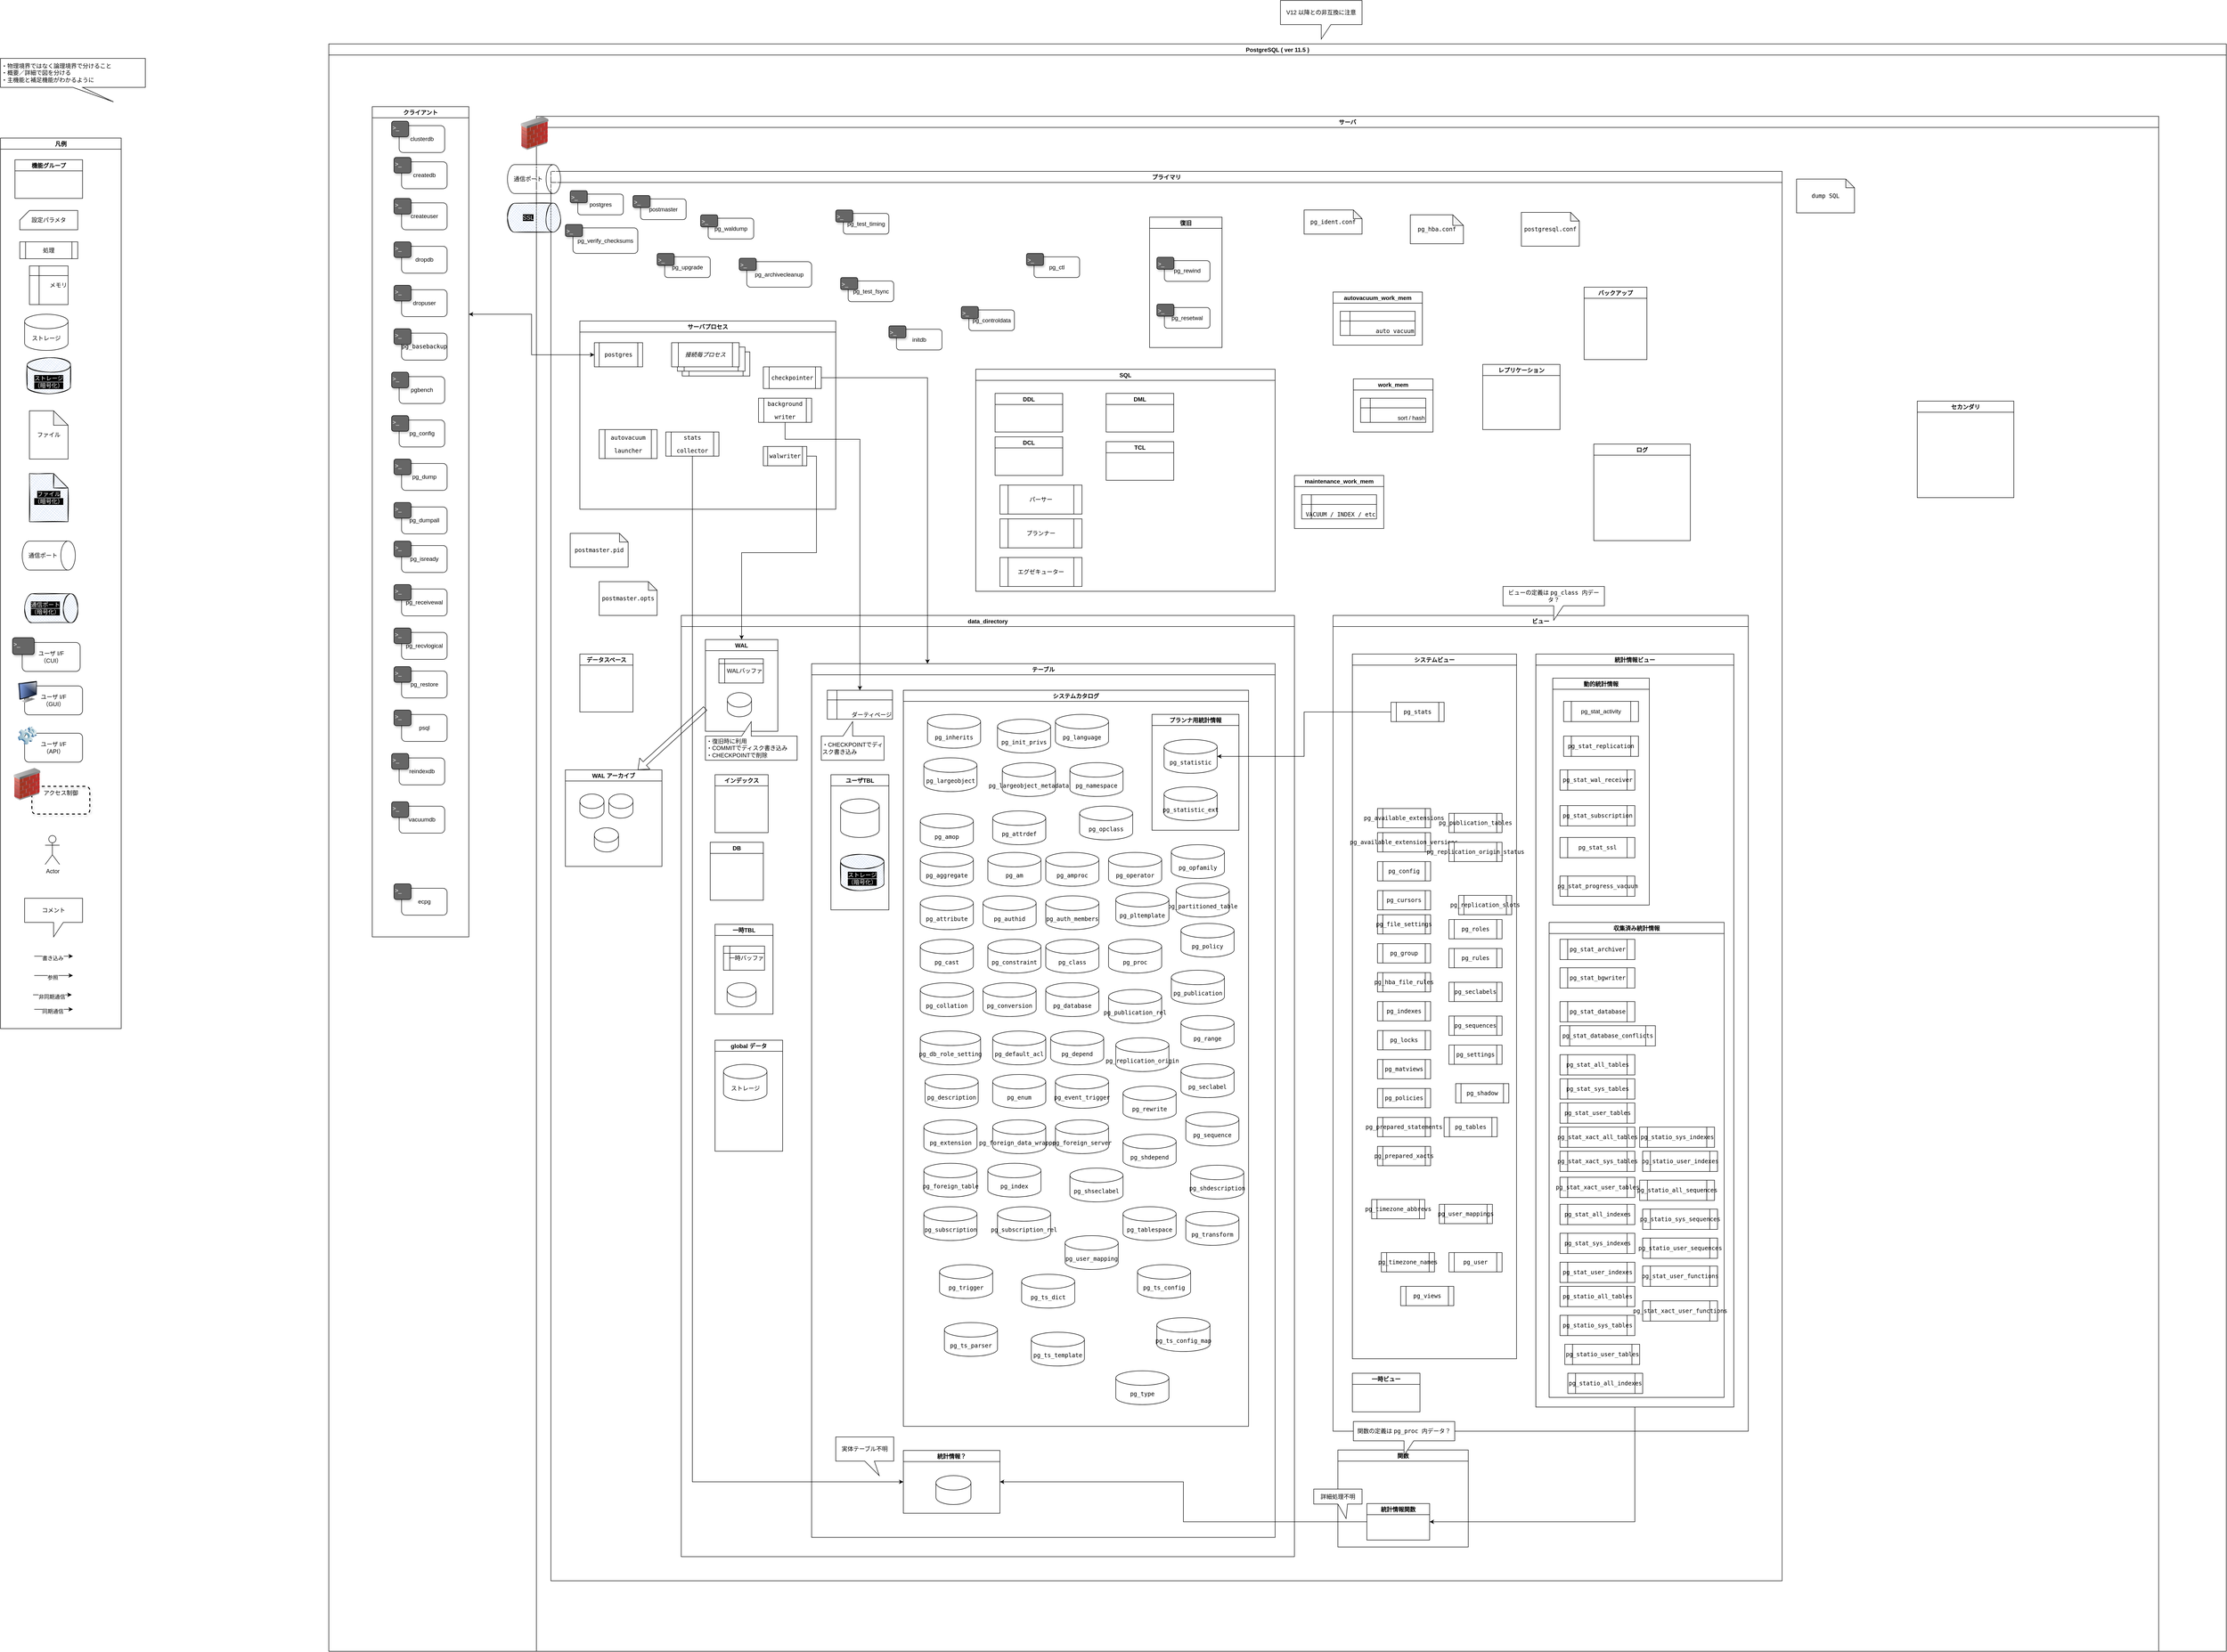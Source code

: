 <mxfile version="15.0.6" type="device"><diagram id="wzmEvrBNoIvKIjL9--WJ" name="ページ1"><mxGraphModel dx="2297" dy="1532" grid="1" gridSize="10" guides="1" tooltips="1" connect="1" arrows="1" fold="1" page="1" pageScale="1" pageWidth="827" pageHeight="1169" math="0" shadow="0"><root><mxCell id="0"/><mxCell id="1" parent="0"/><mxCell id="wFh7xvZyPtjbj8JdpyYm-1" value="PostgreSQL ( ver 11.5 )" style="swimlane;" parent="1" vertex="1"><mxGeometry x="-790" y="30" width="3930" height="3330" as="geometry"/></mxCell><mxCell id="uCskWGV3HDp80LBd6Mw4-43" style="edgeStyle=orthogonalEdgeStyle;rounded=0;orthogonalLoop=1;jettySize=auto;html=1;exitX=1;exitY=0.25;exitDx=0;exitDy=0;entryX=0;entryY=0.5;entryDx=0;entryDy=0;startArrow=classic;startFill=1;" parent="wFh7xvZyPtjbj8JdpyYm-1" source="wFh7xvZyPtjbj8JdpyYm-2" target="xZlL6LKklCBbtUDQsqen-49" edge="1"><mxGeometry relative="1" as="geometry"/></mxCell><mxCell id="wFh7xvZyPtjbj8JdpyYm-2" value="クライアント" style="swimlane;" parent="wFh7xvZyPtjbj8JdpyYm-1" vertex="1"><mxGeometry x="90" y="130" width="200" height="1720" as="geometry"><mxRectangle x="90" y="130" width="100" height="23" as="alternateBounds"/></mxGeometry></mxCell><mxCell id="FDqPS9W6IYuZ4G0FmrFU-1" value="" style="group" parent="wFh7xvZyPtjbj8JdpyYm-2" vertex="1" connectable="0"><mxGeometry x="40" y="30" width="110" height="65" as="geometry"/></mxCell><mxCell id="FDqPS9W6IYuZ4G0FmrFU-2" value="clusterdb" style="rounded=1;whiteSpace=wrap;html=1;sketch=0;gradientDirection=south;fillColor=#FFFFFF;" parent="FDqPS9W6IYuZ4G0FmrFU-1" vertex="1"><mxGeometry x="15.714" y="9.286" width="94.286" height="55.714" as="geometry"/></mxCell><mxCell id="FDqPS9W6IYuZ4G0FmrFU-3" value="&amp;gt;_" style="text;html=1;align=left;verticalAlign=top;whiteSpace=wrap;rounded=1;shadow=1;glass=0;sketch=0;strokeColor=#000000;fontColor=#FFFFFF;fillColor=#666666;" parent="FDqPS9W6IYuZ4G0FmrFU-1" vertex="1"><mxGeometry width="35.357" height="32.5" as="geometry"/></mxCell><mxCell id="FDqPS9W6IYuZ4G0FmrFU-64" value="" style="group" parent="wFh7xvZyPtjbj8JdpyYm-2" vertex="1" connectable="0"><mxGeometry x="45" y="105" width="110" height="65" as="geometry"/></mxCell><mxCell id="FDqPS9W6IYuZ4G0FmrFU-65" value="createdb" style="rounded=1;whiteSpace=wrap;html=1;sketch=0;gradientDirection=south;fillColor=#FFFFFF;" parent="FDqPS9W6IYuZ4G0FmrFU-64" vertex="1"><mxGeometry x="15.714" y="9.286" width="94.286" height="55.714" as="geometry"/></mxCell><mxCell id="FDqPS9W6IYuZ4G0FmrFU-66" value="&amp;gt;_" style="text;html=1;align=left;verticalAlign=top;whiteSpace=wrap;rounded=1;shadow=1;glass=0;sketch=0;strokeColor=#000000;fontColor=#FFFFFF;fillColor=#666666;" parent="FDqPS9W6IYuZ4G0FmrFU-64" vertex="1"><mxGeometry width="35.357" height="32.5" as="geometry"/></mxCell><mxCell id="FDqPS9W6IYuZ4G0FmrFU-61" value="" style="group" parent="wFh7xvZyPtjbj8JdpyYm-2" vertex="1" connectable="0"><mxGeometry x="45" y="190" width="110" height="65" as="geometry"/></mxCell><mxCell id="FDqPS9W6IYuZ4G0FmrFU-62" value="createuser" style="rounded=1;whiteSpace=wrap;html=1;sketch=0;gradientDirection=south;fillColor=#FFFFFF;" parent="FDqPS9W6IYuZ4G0FmrFU-61" vertex="1"><mxGeometry x="15.714" y="9.286" width="94.286" height="55.714" as="geometry"/></mxCell><mxCell id="FDqPS9W6IYuZ4G0FmrFU-63" value="&amp;gt;_" style="text;html=1;align=left;verticalAlign=top;whiteSpace=wrap;rounded=1;shadow=1;glass=0;sketch=0;strokeColor=#000000;fontColor=#FFFFFF;fillColor=#666666;" parent="FDqPS9W6IYuZ4G0FmrFU-61" vertex="1"><mxGeometry width="35.357" height="32.5" as="geometry"/></mxCell><mxCell id="FDqPS9W6IYuZ4G0FmrFU-58" value="" style="group" parent="wFh7xvZyPtjbj8JdpyYm-2" vertex="1" connectable="0"><mxGeometry x="45" y="280" width="110" height="65" as="geometry"/></mxCell><mxCell id="FDqPS9W6IYuZ4G0FmrFU-59" value="dropdb" style="rounded=1;whiteSpace=wrap;html=1;sketch=0;gradientDirection=south;fillColor=#FFFFFF;" parent="FDqPS9W6IYuZ4G0FmrFU-58" vertex="1"><mxGeometry x="15.714" y="9.286" width="94.286" height="55.714" as="geometry"/></mxCell><mxCell id="FDqPS9W6IYuZ4G0FmrFU-60" value="&amp;gt;_" style="text;html=1;align=left;verticalAlign=top;whiteSpace=wrap;rounded=1;shadow=1;glass=0;sketch=0;strokeColor=#000000;fontColor=#FFFFFF;fillColor=#666666;" parent="FDqPS9W6IYuZ4G0FmrFU-58" vertex="1"><mxGeometry width="35.357" height="32.5" as="geometry"/></mxCell><mxCell id="FDqPS9W6IYuZ4G0FmrFU-55" value="" style="group" parent="wFh7xvZyPtjbj8JdpyYm-2" vertex="1" connectable="0"><mxGeometry x="45" y="370" width="110" height="65" as="geometry"/></mxCell><mxCell id="FDqPS9W6IYuZ4G0FmrFU-56" value="dropuser" style="rounded=1;whiteSpace=wrap;html=1;sketch=0;gradientDirection=south;fillColor=#FFFFFF;" parent="FDqPS9W6IYuZ4G0FmrFU-55" vertex="1"><mxGeometry x="15.714" y="9.286" width="94.286" height="55.714" as="geometry"/></mxCell><mxCell id="FDqPS9W6IYuZ4G0FmrFU-57" value="&amp;gt;_" style="text;html=1;align=left;verticalAlign=top;whiteSpace=wrap;rounded=1;shadow=1;glass=0;sketch=0;strokeColor=#000000;fontColor=#FFFFFF;fillColor=#666666;" parent="FDqPS9W6IYuZ4G0FmrFU-55" vertex="1"><mxGeometry width="35.357" height="32.5" as="geometry"/></mxCell><mxCell id="FDqPS9W6IYuZ4G0FmrFU-49" value="" style="group" parent="wFh7xvZyPtjbj8JdpyYm-2" vertex="1" connectable="0"><mxGeometry x="45" y="460" width="110" height="65" as="geometry"/></mxCell><mxCell id="FDqPS9W6IYuZ4G0FmrFU-50" value="&lt;span style=&quot;font-family: monospace&quot;&gt;pg_basebackup&lt;/span&gt;" style="rounded=1;whiteSpace=wrap;html=1;sketch=0;gradientDirection=south;fillColor=#FFFFFF;" parent="FDqPS9W6IYuZ4G0FmrFU-49" vertex="1"><mxGeometry x="15.714" y="9.286" width="94.286" height="55.714" as="geometry"/></mxCell><mxCell id="FDqPS9W6IYuZ4G0FmrFU-51" value="&amp;gt;_" style="text;html=1;align=left;verticalAlign=top;whiteSpace=wrap;rounded=1;shadow=1;glass=0;sketch=0;strokeColor=#000000;fontColor=#FFFFFF;fillColor=#666666;" parent="FDqPS9W6IYuZ4G0FmrFU-49" vertex="1"><mxGeometry width="35.357" height="32.5" as="geometry"/></mxCell><mxCell id="FDqPS9W6IYuZ4G0FmrFU-46" value="" style="group" parent="wFh7xvZyPtjbj8JdpyYm-2" vertex="1" connectable="0"><mxGeometry x="40" y="550" width="110" height="65" as="geometry"/></mxCell><mxCell id="FDqPS9W6IYuZ4G0FmrFU-47" value="pgbench" style="rounded=1;whiteSpace=wrap;html=1;sketch=0;gradientDirection=south;fillColor=#FFFFFF;" parent="FDqPS9W6IYuZ4G0FmrFU-46" vertex="1"><mxGeometry x="15.714" y="9.286" width="94.286" height="55.714" as="geometry"/></mxCell><mxCell id="FDqPS9W6IYuZ4G0FmrFU-48" value="&amp;gt;_" style="text;html=1;align=left;verticalAlign=top;whiteSpace=wrap;rounded=1;shadow=1;glass=0;sketch=0;strokeColor=#000000;fontColor=#FFFFFF;fillColor=#666666;" parent="FDqPS9W6IYuZ4G0FmrFU-46" vertex="1"><mxGeometry width="35.357" height="32.5" as="geometry"/></mxCell><mxCell id="FDqPS9W6IYuZ4G0FmrFU-43" value="" style="group" parent="wFh7xvZyPtjbj8JdpyYm-2" vertex="1" connectable="0"><mxGeometry x="40" y="640" width="110" height="65" as="geometry"/></mxCell><mxCell id="FDqPS9W6IYuZ4G0FmrFU-44" value="pg_config" style="rounded=1;whiteSpace=wrap;html=1;sketch=0;gradientDirection=south;fillColor=#FFFFFF;" parent="FDqPS9W6IYuZ4G0FmrFU-43" vertex="1"><mxGeometry x="15.714" y="9.286" width="94.286" height="55.714" as="geometry"/></mxCell><mxCell id="FDqPS9W6IYuZ4G0FmrFU-45" value="&amp;gt;_" style="text;html=1;align=left;verticalAlign=top;whiteSpace=wrap;rounded=1;shadow=1;glass=0;sketch=0;strokeColor=#000000;fontColor=#FFFFFF;fillColor=#666666;" parent="FDqPS9W6IYuZ4G0FmrFU-43" vertex="1"><mxGeometry width="35.357" height="32.5" as="geometry"/></mxCell><mxCell id="FDqPS9W6IYuZ4G0FmrFU-40" value="" style="group" parent="wFh7xvZyPtjbj8JdpyYm-2" vertex="1" connectable="0"><mxGeometry x="45" y="730" width="110" height="65" as="geometry"/></mxCell><mxCell id="FDqPS9W6IYuZ4G0FmrFU-41" value="pg_dump" style="rounded=1;whiteSpace=wrap;html=1;sketch=0;gradientDirection=south;fillColor=#FFFFFF;" parent="FDqPS9W6IYuZ4G0FmrFU-40" vertex="1"><mxGeometry x="15.714" y="9.286" width="94.286" height="55.714" as="geometry"/></mxCell><mxCell id="FDqPS9W6IYuZ4G0FmrFU-42" value="&amp;gt;_" style="text;html=1;align=left;verticalAlign=top;whiteSpace=wrap;rounded=1;shadow=1;glass=0;sketch=0;strokeColor=#000000;fontColor=#FFFFFF;fillColor=#666666;" parent="FDqPS9W6IYuZ4G0FmrFU-40" vertex="1"><mxGeometry width="35.357" height="32.5" as="geometry"/></mxCell><mxCell id="FDqPS9W6IYuZ4G0FmrFU-37" value="" style="group" parent="wFh7xvZyPtjbj8JdpyYm-2" vertex="1" connectable="0"><mxGeometry x="45" y="820" width="110" height="65" as="geometry"/></mxCell><mxCell id="FDqPS9W6IYuZ4G0FmrFU-38" value="pg_dumpall" style="rounded=1;whiteSpace=wrap;html=1;sketch=0;gradientDirection=south;fillColor=#FFFFFF;" parent="FDqPS9W6IYuZ4G0FmrFU-37" vertex="1"><mxGeometry x="15.714" y="9.286" width="94.286" height="55.714" as="geometry"/></mxCell><mxCell id="FDqPS9W6IYuZ4G0FmrFU-39" value="&amp;gt;_" style="text;html=1;align=left;verticalAlign=top;whiteSpace=wrap;rounded=1;shadow=1;glass=0;sketch=0;strokeColor=#000000;fontColor=#FFFFFF;fillColor=#666666;" parent="FDqPS9W6IYuZ4G0FmrFU-37" vertex="1"><mxGeometry width="35.357" height="32.5" as="geometry"/></mxCell><mxCell id="FDqPS9W6IYuZ4G0FmrFU-34" value="" style="group" parent="wFh7xvZyPtjbj8JdpyYm-2" vertex="1" connectable="0"><mxGeometry x="45" y="900" width="110" height="65" as="geometry"/></mxCell><mxCell id="FDqPS9W6IYuZ4G0FmrFU-35" value="pg_isready" style="rounded=1;whiteSpace=wrap;html=1;sketch=0;gradientDirection=south;fillColor=#FFFFFF;" parent="FDqPS9W6IYuZ4G0FmrFU-34" vertex="1"><mxGeometry x="15.714" y="9.286" width="94.286" height="55.714" as="geometry"/></mxCell><mxCell id="FDqPS9W6IYuZ4G0FmrFU-36" value="&amp;gt;_" style="text;html=1;align=left;verticalAlign=top;whiteSpace=wrap;rounded=1;shadow=1;glass=0;sketch=0;strokeColor=#000000;fontColor=#FFFFFF;fillColor=#666666;" parent="FDqPS9W6IYuZ4G0FmrFU-34" vertex="1"><mxGeometry width="35.357" height="32.5" as="geometry"/></mxCell><mxCell id="FDqPS9W6IYuZ4G0FmrFU-31" value="" style="group" parent="wFh7xvZyPtjbj8JdpyYm-2" vertex="1" connectable="0"><mxGeometry x="45" y="990" width="110" height="65" as="geometry"/></mxCell><mxCell id="FDqPS9W6IYuZ4G0FmrFU-32" value="pg_receivewal" style="rounded=1;whiteSpace=wrap;html=1;sketch=0;gradientDirection=south;fillColor=#FFFFFF;" parent="FDqPS9W6IYuZ4G0FmrFU-31" vertex="1"><mxGeometry x="15.714" y="9.286" width="94.286" height="55.714" as="geometry"/></mxCell><mxCell id="FDqPS9W6IYuZ4G0FmrFU-33" value="&amp;gt;_" style="text;html=1;align=left;verticalAlign=top;whiteSpace=wrap;rounded=1;shadow=1;glass=0;sketch=0;strokeColor=#000000;fontColor=#FFFFFF;fillColor=#666666;" parent="FDqPS9W6IYuZ4G0FmrFU-31" vertex="1"><mxGeometry width="35.357" height="32.5" as="geometry"/></mxCell><mxCell id="FDqPS9W6IYuZ4G0FmrFU-28" value="" style="group" parent="wFh7xvZyPtjbj8JdpyYm-2" vertex="1" connectable="0"><mxGeometry x="45" y="1080" width="110" height="65" as="geometry"/></mxCell><mxCell id="FDqPS9W6IYuZ4G0FmrFU-29" value="pg_recvlogical" style="rounded=1;whiteSpace=wrap;html=1;sketch=0;gradientDirection=south;fillColor=#FFFFFF;" parent="FDqPS9W6IYuZ4G0FmrFU-28" vertex="1"><mxGeometry x="15.714" y="9.286" width="94.286" height="55.714" as="geometry"/></mxCell><mxCell id="FDqPS9W6IYuZ4G0FmrFU-30" value="&amp;gt;_" style="text;html=1;align=left;verticalAlign=top;whiteSpace=wrap;rounded=1;shadow=1;glass=0;sketch=0;strokeColor=#000000;fontColor=#FFFFFF;fillColor=#666666;" parent="FDqPS9W6IYuZ4G0FmrFU-28" vertex="1"><mxGeometry width="35.357" height="32.5" as="geometry"/></mxCell><mxCell id="FDqPS9W6IYuZ4G0FmrFU-52" value="" style="group" parent="wFh7xvZyPtjbj8JdpyYm-2" vertex="1" connectable="0"><mxGeometry x="45" y="1610" width="110" height="65" as="geometry"/></mxCell><mxCell id="FDqPS9W6IYuZ4G0FmrFU-53" value="ecpg" style="rounded=1;whiteSpace=wrap;html=1;sketch=0;gradientDirection=south;fillColor=#FFFFFF;" parent="FDqPS9W6IYuZ4G0FmrFU-52" vertex="1"><mxGeometry x="15.714" y="9.286" width="94.286" height="55.714" as="geometry"/></mxCell><mxCell id="FDqPS9W6IYuZ4G0FmrFU-54" value="&amp;gt;_" style="text;html=1;align=left;verticalAlign=top;whiteSpace=wrap;rounded=1;shadow=1;glass=0;sketch=0;strokeColor=#000000;fontColor=#FFFFFF;fillColor=#666666;" parent="FDqPS9W6IYuZ4G0FmrFU-52" vertex="1"><mxGeometry width="35.357" height="32.5" as="geometry"/></mxCell><mxCell id="FDqPS9W6IYuZ4G0FmrFU-25" value="" style="group" parent="wFh7xvZyPtjbj8JdpyYm-2" vertex="1" connectable="0"><mxGeometry x="45" y="1160" width="110" height="65" as="geometry"/></mxCell><mxCell id="FDqPS9W6IYuZ4G0FmrFU-26" value="pg_restore" style="rounded=1;whiteSpace=wrap;html=1;sketch=0;gradientDirection=south;fillColor=#FFFFFF;" parent="FDqPS9W6IYuZ4G0FmrFU-25" vertex="1"><mxGeometry x="15.714" y="9.286" width="94.286" height="55.714" as="geometry"/></mxCell><mxCell id="FDqPS9W6IYuZ4G0FmrFU-27" value="&amp;gt;_" style="text;html=1;align=left;verticalAlign=top;whiteSpace=wrap;rounded=1;shadow=1;glass=0;sketch=0;strokeColor=#000000;fontColor=#FFFFFF;fillColor=#666666;" parent="FDqPS9W6IYuZ4G0FmrFU-25" vertex="1"><mxGeometry width="35.357" height="32.5" as="geometry"/></mxCell><mxCell id="FDqPS9W6IYuZ4G0FmrFU-22" value="" style="group" parent="wFh7xvZyPtjbj8JdpyYm-2" vertex="1" connectable="0"><mxGeometry x="45" y="1250" width="110" height="65" as="geometry"/></mxCell><mxCell id="FDqPS9W6IYuZ4G0FmrFU-23" value="psql" style="rounded=1;whiteSpace=wrap;html=1;sketch=0;gradientDirection=south;fillColor=#FFFFFF;" parent="FDqPS9W6IYuZ4G0FmrFU-22" vertex="1"><mxGeometry x="15.714" y="9.286" width="94.286" height="55.714" as="geometry"/></mxCell><mxCell id="FDqPS9W6IYuZ4G0FmrFU-24" value="&amp;gt;_" style="text;html=1;align=left;verticalAlign=top;whiteSpace=wrap;rounded=1;shadow=1;glass=0;sketch=0;strokeColor=#000000;fontColor=#FFFFFF;fillColor=#666666;" parent="FDqPS9W6IYuZ4G0FmrFU-22" vertex="1"><mxGeometry width="35.357" height="32.5" as="geometry"/></mxCell><mxCell id="FDqPS9W6IYuZ4G0FmrFU-19" value="" style="group" parent="wFh7xvZyPtjbj8JdpyYm-2" vertex="1" connectable="0"><mxGeometry x="40" y="1340" width="110" height="65" as="geometry"/></mxCell><mxCell id="FDqPS9W6IYuZ4G0FmrFU-20" value="reindexdb" style="rounded=1;whiteSpace=wrap;html=1;sketch=0;gradientDirection=south;fillColor=#FFFFFF;" parent="FDqPS9W6IYuZ4G0FmrFU-19" vertex="1"><mxGeometry x="15.714" y="9.286" width="94.286" height="55.714" as="geometry"/></mxCell><mxCell id="FDqPS9W6IYuZ4G0FmrFU-21" value="&amp;gt;_" style="text;html=1;align=left;verticalAlign=top;whiteSpace=wrap;rounded=1;shadow=1;glass=0;sketch=0;strokeColor=#000000;fontColor=#FFFFFF;fillColor=#666666;" parent="FDqPS9W6IYuZ4G0FmrFU-19" vertex="1"><mxGeometry width="35.357" height="32.5" as="geometry"/></mxCell><mxCell id="FDqPS9W6IYuZ4G0FmrFU-16" value="" style="group" parent="wFh7xvZyPtjbj8JdpyYm-2" vertex="1" connectable="0"><mxGeometry x="40" y="1440" width="110" height="65" as="geometry"/></mxCell><mxCell id="FDqPS9W6IYuZ4G0FmrFU-17" value="vacuumdb" style="rounded=1;whiteSpace=wrap;html=1;sketch=0;gradientDirection=south;fillColor=#FFFFFF;" parent="FDqPS9W6IYuZ4G0FmrFU-16" vertex="1"><mxGeometry x="15.714" y="9.286" width="94.286" height="55.714" as="geometry"/></mxCell><mxCell id="FDqPS9W6IYuZ4G0FmrFU-18" value="&amp;gt;_" style="text;html=1;align=left;verticalAlign=top;whiteSpace=wrap;rounded=1;shadow=1;glass=0;sketch=0;strokeColor=#000000;fontColor=#FFFFFF;fillColor=#666666;" parent="FDqPS9W6IYuZ4G0FmrFU-16" vertex="1"><mxGeometry width="35.357" height="32.5" as="geometry"/></mxCell><mxCell id="wFh7xvZyPtjbj8JdpyYm-3" value="サーバ" style="swimlane;" parent="wFh7xvZyPtjbj8JdpyYm-1" vertex="1"><mxGeometry x="430" y="150" width="3360" height="3180" as="geometry"/></mxCell><mxCell id="wFh7xvZyPtjbj8JdpyYm-4" value="プライマリ" style="swimlane;" parent="wFh7xvZyPtjbj8JdpyYm-3" vertex="1"><mxGeometry x="30" y="114" width="2550" height="2920" as="geometry"/></mxCell><mxCell id="wFh7xvZyPtjbj8JdpyYm-12" value="&lt;code class=&quot;filename&quot;&gt;postgresql.conf&lt;/code&gt;" style="shape=note;whiteSpace=wrap;html=1;backgroundOutline=1;darkOpacity=0.05;size=18;" parent="wFh7xvZyPtjbj8JdpyYm-4" vertex="1"><mxGeometry x="2010" y="85" width="120" height="70" as="geometry"/></mxCell><mxCell id="wFh7xvZyPtjbj8JdpyYm-13" value="&lt;code class=&quot;filename&quot;&gt;pg_hba.conf&lt;/code&gt;" style="shape=note;whiteSpace=wrap;html=1;backgroundOutline=1;darkOpacity=0.05;size=22;" parent="wFh7xvZyPtjbj8JdpyYm-4" vertex="1"><mxGeometry x="1780" y="90" width="110" height="60" as="geometry"/></mxCell><mxCell id="wFh7xvZyPtjbj8JdpyYm-14" value="&lt;code class=&quot;filename&quot;&gt;pg_ident.conf&lt;/code&gt;" style="shape=note;whiteSpace=wrap;html=1;backgroundOutline=1;darkOpacity=0.05;size=18;" parent="wFh7xvZyPtjbj8JdpyYm-4" vertex="1"><mxGeometry x="1560" y="80" width="120" height="50" as="geometry"/></mxCell><mxCell id="wFh7xvZyPtjbj8JdpyYm-16" value="ログ" style="swimlane;" parent="wFh7xvZyPtjbj8JdpyYm-4" vertex="1"><mxGeometry x="2160" y="565" width="200" height="200" as="geometry"/></mxCell><mxCell id="wFh7xvZyPtjbj8JdpyYm-17" value="レプリケーション" style="swimlane;" parent="wFh7xvZyPtjbj8JdpyYm-4" vertex="1"><mxGeometry x="1930" y="400" width="160" height="135" as="geometry"/></mxCell><mxCell id="wFh7xvZyPtjbj8JdpyYm-18" value="SQL" style="swimlane;" parent="wFh7xvZyPtjbj8JdpyYm-4" vertex="1"><mxGeometry x="880" y="410" width="620" height="460" as="geometry"/></mxCell><mxCell id="xZlL6LKklCBbtUDQsqen-37" value="パーサー" style="shape=process;whiteSpace=wrap;html=1;backgroundOutline=1;" parent="wFh7xvZyPtjbj8JdpyYm-18" vertex="1"><mxGeometry x="50" y="240" width="170" height="60" as="geometry"/></mxCell><mxCell id="xZlL6LKklCBbtUDQsqen-38" value="プランナー" style="shape=process;whiteSpace=wrap;html=1;backgroundOutline=1;" parent="wFh7xvZyPtjbj8JdpyYm-18" vertex="1"><mxGeometry x="50" y="310" width="170" height="60" as="geometry"/></mxCell><mxCell id="xZlL6LKklCBbtUDQsqen-36" value="エグゼキューター" style="shape=process;whiteSpace=wrap;html=1;backgroundOutline=1;" parent="wFh7xvZyPtjbj8JdpyYm-18" vertex="1"><mxGeometry x="50" y="390" width="170" height="60" as="geometry"/></mxCell><mxCell id="FDqPS9W6IYuZ4G0FmrFU-109" value="DDL" style="swimlane;align=center;" parent="wFh7xvZyPtjbj8JdpyYm-18" vertex="1"><mxGeometry x="40" y="50" width="140" height="80" as="geometry"/></mxCell><mxCell id="FDqPS9W6IYuZ4G0FmrFU-111" value="DCL" style="swimlane;align=center;" parent="wFh7xvZyPtjbj8JdpyYm-18" vertex="1"><mxGeometry x="40" y="140" width="140" height="80" as="geometry"/></mxCell><mxCell id="FDqPS9W6IYuZ4G0FmrFU-110" value="DML" style="swimlane;align=center;" parent="wFh7xvZyPtjbj8JdpyYm-18" vertex="1"><mxGeometry x="270" y="50" width="140" height="80" as="geometry"/></mxCell><mxCell id="FDqPS9W6IYuZ4G0FmrFU-112" value="TCL" style="swimlane;align=center;" parent="wFh7xvZyPtjbj8JdpyYm-18" vertex="1"><mxGeometry x="270" y="150" width="140" height="80" as="geometry"/></mxCell><mxCell id="wFh7xvZyPtjbj8JdpyYm-21" value="データスペース" style="swimlane;" parent="wFh7xvZyPtjbj8JdpyYm-4" vertex="1"><mxGeometry x="60" y="1000" width="110" height="120" as="geometry"/></mxCell><mxCell id="wFh7xvZyPtjbj8JdpyYm-22" value="復旧" style="swimlane;" parent="wFh7xvZyPtjbj8JdpyYm-4" vertex="1"><mxGeometry x="1240" y="95" width="150" height="270" as="geometry"/></mxCell><mxCell id="FDqPS9W6IYuZ4G0FmrFU-67" value="" style="group" parent="wFh7xvZyPtjbj8JdpyYm-22" vertex="1" connectable="0"><mxGeometry x="15" y="82.86" width="110" height="50" as="geometry"/></mxCell><mxCell id="FDqPS9W6IYuZ4G0FmrFU-68" value="pg_rewind" style="rounded=1;whiteSpace=wrap;html=1;sketch=0;gradientDirection=south;fillColor=#FFFFFF;" parent="FDqPS9W6IYuZ4G0FmrFU-67" vertex="1"><mxGeometry x="15.714" y="7.143" width="94.286" height="42.857" as="geometry"/></mxCell><mxCell id="FDqPS9W6IYuZ4G0FmrFU-69" value="&amp;gt;_" style="text;html=1;align=left;verticalAlign=top;whiteSpace=wrap;rounded=1;shadow=1;glass=0;sketch=0;strokeColor=#000000;fontColor=#FFFFFF;fillColor=#666666;" parent="FDqPS9W6IYuZ4G0FmrFU-67" vertex="1"><mxGeometry width="35.357" height="25" as="geometry"/></mxCell><mxCell id="FDqPS9W6IYuZ4G0FmrFU-106" value="" style="group" parent="wFh7xvZyPtjbj8JdpyYm-22" vertex="1" connectable="0"><mxGeometry x="15" y="180" width="110" height="50" as="geometry"/></mxCell><mxCell id="FDqPS9W6IYuZ4G0FmrFU-107" value="pg_resetwal" style="rounded=1;whiteSpace=wrap;html=1;sketch=0;gradientDirection=south;fillColor=#FFFFFF;" parent="FDqPS9W6IYuZ4G0FmrFU-106" vertex="1"><mxGeometry x="15.714" y="7.143" width="94.286" height="42.857" as="geometry"/></mxCell><mxCell id="FDqPS9W6IYuZ4G0FmrFU-108" value="&amp;gt;_" style="text;html=1;align=left;verticalAlign=top;whiteSpace=wrap;rounded=1;shadow=1;glass=0;sketch=0;strokeColor=#000000;fontColor=#FFFFFF;fillColor=#666666;" parent="FDqPS9W6IYuZ4G0FmrFU-106" vertex="1"><mxGeometry width="35.357" height="25" as="geometry"/></mxCell><mxCell id="wFh7xvZyPtjbj8JdpyYm-23" value="バックアップ" style="swimlane;" parent="wFh7xvZyPtjbj8JdpyYm-4" vertex="1"><mxGeometry x="2140" y="240" width="130" height="150" as="geometry"/></mxCell><mxCell id="xZlL6LKklCBbtUDQsqen-31" value="&lt;span class=&quot;term&quot;&gt;&lt;code class=&quot;filename&quot;&gt;postmaster.opts&lt;/code&gt;&lt;/span&gt;" style="shape=note;whiteSpace=wrap;html=1;backgroundOutline=1;darkOpacity=0.05;size=18;" parent="wFh7xvZyPtjbj8JdpyYm-4" vertex="1"><mxGeometry x="100" y="850" width="120" height="70" as="geometry"/></mxCell><mxCell id="xZlL6LKklCBbtUDQsqen-40" value="data_directory" style="swimlane;startSize=23;" parent="wFh7xvZyPtjbj8JdpyYm-4" vertex="1"><mxGeometry x="270" y="920" width="1270" height="1950" as="geometry"/></mxCell><mxCell id="xZlL6LKklCBbtUDQsqen-41" value="テーブル" style="swimlane;" parent="xZlL6LKklCBbtUDQsqen-40" vertex="1"><mxGeometry x="270" y="100" width="960" height="1810" as="geometry"/></mxCell><mxCell id="xZlL6LKklCBbtUDQsqen-39" value="システムカタログ" style="swimlane;" parent="xZlL6LKklCBbtUDQsqen-41" vertex="1"><mxGeometry x="190" y="55" width="715" height="1525" as="geometry"/></mxCell><mxCell id="xZlL6LKklCBbtUDQsqen-43" value="プランナ用統計情報" style="swimlane;" parent="xZlL6LKklCBbtUDQsqen-39" vertex="1"><mxGeometry x="515" y="50" width="180" height="240" as="geometry"/></mxCell><mxCell id="wFh7xvZyPtjbj8JdpyYm-6" value="&lt;code class=&quot;structname&quot;&gt;pg_statistic&lt;/code&gt;" style="shape=cylinder3;whiteSpace=wrap;html=1;boundedLbl=1;backgroundOutline=1;size=15;" parent="xZlL6LKklCBbtUDQsqen-43" vertex="1"><mxGeometry x="25" y="52" width="110" height="70" as="geometry"/></mxCell><mxCell id="_lC56nJV8WEvEYAjn4V6-49" value="&lt;code class=&quot;structname&quot;&gt;pg_statistic_ext&lt;/code&gt;" style="shape=cylinder3;whiteSpace=wrap;html=1;boundedLbl=1;backgroundOutline=1;size=15;" parent="xZlL6LKklCBbtUDQsqen-43" vertex="1"><mxGeometry x="25" y="150" width="110" height="70" as="geometry"/></mxCell><mxCell id="xZlL6LKklCBbtUDQsqen-60" value="&lt;code class=&quot;structname&quot;&gt;pg_index&lt;/code&gt;" style="shape=cylinder3;whiteSpace=wrap;html=1;boundedLbl=1;backgroundOutline=1;size=15;" parent="xZlL6LKklCBbtUDQsqen-39" vertex="1"><mxGeometry x="175" y="980" width="110" height="70" as="geometry"/></mxCell><mxCell id="_lC56nJV8WEvEYAjn4V6-26" value="&lt;code class=&quot;structname&quot;&gt;pg_aggregate&lt;/code&gt;" style="shape=cylinder3;whiteSpace=wrap;html=1;boundedLbl=1;backgroundOutline=1;size=15;" parent="xZlL6LKklCBbtUDQsqen-39" vertex="1"><mxGeometry x="35" y="336" width="110" height="70" as="geometry"/></mxCell><mxCell id="_lC56nJV8WEvEYAjn4V6-25" value="&lt;code class=&quot;structname&quot;&gt;pg_am&lt;/code&gt;" style="shape=cylinder3;whiteSpace=wrap;html=1;boundedLbl=1;backgroundOutline=1;size=15;" parent="xZlL6LKklCBbtUDQsqen-39" vertex="1"><mxGeometry x="175" y="336" width="110" height="70" as="geometry"/></mxCell><mxCell id="_lC56nJV8WEvEYAjn4V6-24" value="&lt;code class=&quot;structname&quot;&gt;pg_amop&lt;/code&gt;" style="shape=cylinder3;whiteSpace=wrap;html=1;boundedLbl=1;backgroundOutline=1;size=15;" parent="xZlL6LKklCBbtUDQsqen-39" vertex="1"><mxGeometry x="35" y="256" width="110" height="70" as="geometry"/></mxCell><mxCell id="_lC56nJV8WEvEYAjn4V6-23" value="&lt;code class=&quot;structname&quot;&gt;pg_amproc&lt;/code&gt;" style="shape=cylinder3;whiteSpace=wrap;html=1;boundedLbl=1;backgroundOutline=1;size=15;" parent="xZlL6LKklCBbtUDQsqen-39" vertex="1"><mxGeometry x="295" y="336" width="110" height="70" as="geometry"/></mxCell><mxCell id="_lC56nJV8WEvEYAjn4V6-22" value="&lt;code class=&quot;structname&quot;&gt;pg_attrdef&lt;/code&gt;" style="shape=cylinder3;whiteSpace=wrap;html=1;boundedLbl=1;backgroundOutline=1;size=15;" parent="xZlL6LKklCBbtUDQsqen-39" vertex="1"><mxGeometry x="185" y="250" width="110" height="70" as="geometry"/></mxCell><mxCell id="_lC56nJV8WEvEYAjn4V6-21" value="&lt;code class=&quot;structname&quot;&gt;pg_attribute&lt;/code&gt;" style="shape=cylinder3;whiteSpace=wrap;html=1;boundedLbl=1;backgroundOutline=1;size=15;" parent="xZlL6LKklCBbtUDQsqen-39" vertex="1"><mxGeometry x="35" y="426" width="110" height="70" as="geometry"/></mxCell><mxCell id="_lC56nJV8WEvEYAjn4V6-20" value="&lt;code class=&quot;structname&quot;&gt;pg_authid&lt;/code&gt;" style="shape=cylinder3;whiteSpace=wrap;html=1;boundedLbl=1;backgroundOutline=1;size=15;" parent="xZlL6LKklCBbtUDQsqen-39" vertex="1"><mxGeometry x="165" y="426" width="110" height="70" as="geometry"/></mxCell><mxCell id="_lC56nJV8WEvEYAjn4V6-19" value="&lt;code class=&quot;structname&quot;&gt;pg_auth_members&lt;/code&gt;" style="shape=cylinder3;whiteSpace=wrap;html=1;boundedLbl=1;backgroundOutline=1;size=15;" parent="xZlL6LKklCBbtUDQsqen-39" vertex="1"><mxGeometry x="295" y="426" width="110" height="70" as="geometry"/></mxCell><mxCell id="_lC56nJV8WEvEYAjn4V6-18" value="&lt;code class=&quot;structname&quot;&gt;pg_cast&lt;/code&gt;" style="shape=cylinder3;whiteSpace=wrap;html=1;boundedLbl=1;backgroundOutline=1;size=15;" parent="xZlL6LKklCBbtUDQsqen-39" vertex="1"><mxGeometry x="35" y="516" width="110" height="70" as="geometry"/></mxCell><mxCell id="_lC56nJV8WEvEYAjn4V6-17" value="&lt;code class=&quot;structname&quot;&gt;pg_constraint&lt;/code&gt;" style="shape=cylinder3;whiteSpace=wrap;html=1;boundedLbl=1;backgroundOutline=1;size=15;" parent="xZlL6LKklCBbtUDQsqen-39" vertex="1"><mxGeometry x="175" y="516" width="110" height="70" as="geometry"/></mxCell><mxCell id="_lC56nJV8WEvEYAjn4V6-16" value="&lt;code class=&quot;structname&quot;&gt;pg_class&lt;/code&gt;" style="shape=cylinder3;whiteSpace=wrap;html=1;boundedLbl=1;backgroundOutline=1;size=15;" parent="xZlL6LKklCBbtUDQsqen-39" vertex="1"><mxGeometry x="295" y="516" width="110" height="70" as="geometry"/></mxCell><mxCell id="_lC56nJV8WEvEYAjn4V6-15" value="&lt;code class=&quot;structname&quot;&gt;pg_collation&lt;/code&gt;" style="shape=cylinder3;whiteSpace=wrap;html=1;boundedLbl=1;backgroundOutline=1;size=15;" parent="xZlL6LKklCBbtUDQsqen-39" vertex="1"><mxGeometry x="35" y="606" width="110" height="70" as="geometry"/></mxCell><mxCell id="_lC56nJV8WEvEYAjn4V6-14" value="&lt;code class=&quot;structname&quot;&gt;pg_conversion&lt;/code&gt;" style="shape=cylinder3;whiteSpace=wrap;html=1;boundedLbl=1;backgroundOutline=1;size=15;" parent="xZlL6LKklCBbtUDQsqen-39" vertex="1"><mxGeometry x="165" y="606" width="110" height="70" as="geometry"/></mxCell><mxCell id="_lC56nJV8WEvEYAjn4V6-13" value="&lt;code class=&quot;structname&quot;&gt;pg_database&lt;/code&gt;" style="shape=cylinder3;whiteSpace=wrap;html=1;boundedLbl=1;backgroundOutline=1;size=15;" parent="xZlL6LKklCBbtUDQsqen-39" vertex="1"><mxGeometry x="295" y="606" width="110" height="70" as="geometry"/></mxCell><mxCell id="_lC56nJV8WEvEYAjn4V6-12" value="&lt;code class=&quot;structname&quot;&gt;pg_db_role_setting&lt;/code&gt;" style="shape=cylinder3;whiteSpace=wrap;html=1;boundedLbl=1;backgroundOutline=1;size=15;" parent="xZlL6LKklCBbtUDQsqen-39" vertex="1"><mxGeometry x="35" y="706" width="125" height="70" as="geometry"/></mxCell><mxCell id="_lC56nJV8WEvEYAjn4V6-11" value="&lt;code class=&quot;structname&quot;&gt;pg_default_acl&lt;/code&gt;" style="shape=cylinder3;whiteSpace=wrap;html=1;boundedLbl=1;backgroundOutline=1;size=15;" parent="xZlL6LKklCBbtUDQsqen-39" vertex="1"><mxGeometry x="185" y="706" width="110" height="70" as="geometry"/></mxCell><mxCell id="_lC56nJV8WEvEYAjn4V6-10" value="&lt;code class=&quot;structname&quot;&gt;pg_depend&lt;/code&gt;" style="shape=cylinder3;whiteSpace=wrap;html=1;boundedLbl=1;backgroundOutline=1;size=15;" parent="xZlL6LKklCBbtUDQsqen-39" vertex="1"><mxGeometry x="305" y="706" width="110" height="70" as="geometry"/></mxCell><mxCell id="_lC56nJV8WEvEYAjn4V6-9" value="&lt;code class=&quot;structname&quot;&gt;pg_description&lt;/code&gt;" style="shape=cylinder3;whiteSpace=wrap;html=1;boundedLbl=1;backgroundOutline=1;size=15;" parent="xZlL6LKklCBbtUDQsqen-39" vertex="1"><mxGeometry x="45" y="796" width="110" height="70" as="geometry"/></mxCell><mxCell id="_lC56nJV8WEvEYAjn4V6-8" value="&lt;code class=&quot;structname&quot;&gt;pg_enum&lt;/code&gt;" style="shape=cylinder3;whiteSpace=wrap;html=1;boundedLbl=1;backgroundOutline=1;size=15;" parent="xZlL6LKklCBbtUDQsqen-39" vertex="1"><mxGeometry x="185" y="796" width="110" height="70" as="geometry"/></mxCell><mxCell id="_lC56nJV8WEvEYAjn4V6-7" value="&lt;code class=&quot;structname&quot;&gt;pg_event_trigger&lt;/code&gt;" style="shape=cylinder3;whiteSpace=wrap;html=1;boundedLbl=1;backgroundOutline=1;size=15;" parent="xZlL6LKklCBbtUDQsqen-39" vertex="1"><mxGeometry x="315" y="796" width="110" height="70" as="geometry"/></mxCell><mxCell id="_lC56nJV8WEvEYAjn4V6-6" value="&lt;code class=&quot;structname&quot;&gt;pg_extension&lt;/code&gt;" style="shape=cylinder3;whiteSpace=wrap;html=1;boundedLbl=1;backgroundOutline=1;size=15;" parent="xZlL6LKklCBbtUDQsqen-39" vertex="1"><mxGeometry x="42.5" y="890" width="110" height="70" as="geometry"/></mxCell><mxCell id="_lC56nJV8WEvEYAjn4V6-5" value="&lt;code class=&quot;structname&quot;&gt;pg_foreign_data_wrapper&lt;/code&gt;" style="shape=cylinder3;whiteSpace=wrap;html=1;boundedLbl=1;backgroundOutline=1;size=15;" parent="xZlL6LKklCBbtUDQsqen-39" vertex="1"><mxGeometry x="185" y="890" width="110" height="70" as="geometry"/></mxCell><mxCell id="_lC56nJV8WEvEYAjn4V6-4" value="&lt;code class=&quot;structname&quot;&gt;pg_foreign_server&lt;/code&gt;" style="shape=cylinder3;whiteSpace=wrap;html=1;boundedLbl=1;backgroundOutline=1;size=15;" parent="xZlL6LKklCBbtUDQsqen-39" vertex="1"><mxGeometry x="315" y="890" width="110" height="70" as="geometry"/></mxCell><mxCell id="_lC56nJV8WEvEYAjn4V6-3" value="&lt;code class=&quot;structname&quot;&gt;pg_foreign_table&lt;/code&gt;" style="shape=cylinder3;whiteSpace=wrap;html=1;boundedLbl=1;backgroundOutline=1;size=15;" parent="xZlL6LKklCBbtUDQsqen-39" vertex="1"><mxGeometry x="42.5" y="980" width="110" height="70" as="geometry"/></mxCell><mxCell id="_lC56nJV8WEvEYAjn4V6-35" value="&lt;code class=&quot;structname&quot;&gt;pg_inherits&lt;/code&gt;" style="shape=cylinder3;whiteSpace=wrap;html=1;boundedLbl=1;backgroundOutline=1;size=15;" parent="xZlL6LKklCBbtUDQsqen-39" vertex="1"><mxGeometry x="50" y="50" width="110" height="70" as="geometry"/></mxCell><mxCell id="_lC56nJV8WEvEYAjn4V6-34" value="&lt;code class=&quot;structname&quot;&gt;pg_init_privs&lt;/code&gt;" style="shape=cylinder3;whiteSpace=wrap;html=1;boundedLbl=1;backgroundOutline=1;size=15;" parent="xZlL6LKklCBbtUDQsqen-39" vertex="1"><mxGeometry x="195" y="60" width="110" height="70" as="geometry"/></mxCell><mxCell id="_lC56nJV8WEvEYAjn4V6-33" value="&lt;code class=&quot;structname&quot;&gt;pg_language&lt;/code&gt;" style="shape=cylinder3;whiteSpace=wrap;html=1;boundedLbl=1;backgroundOutline=1;size=15;" parent="xZlL6LKklCBbtUDQsqen-39" vertex="1"><mxGeometry x="315" y="50" width="110" height="70" as="geometry"/></mxCell><mxCell id="_lC56nJV8WEvEYAjn4V6-32" value="&lt;code class=&quot;structname&quot;&gt;pg_largeobject&lt;/code&gt;" style="shape=cylinder3;whiteSpace=wrap;html=1;boundedLbl=1;backgroundOutline=1;size=15;" parent="xZlL6LKklCBbtUDQsqen-39" vertex="1"><mxGeometry x="42.5" y="140" width="110" height="70" as="geometry"/></mxCell><mxCell id="_lC56nJV8WEvEYAjn4V6-31" value="&lt;code class=&quot;structname&quot;&gt;pg_largeobject_metadata&lt;/code&gt;" style="shape=cylinder3;whiteSpace=wrap;html=1;boundedLbl=1;backgroundOutline=1;size=15;" parent="xZlL6LKklCBbtUDQsqen-39" vertex="1"><mxGeometry x="205" y="150" width="110" height="70" as="geometry"/></mxCell><mxCell id="_lC56nJV8WEvEYAjn4V6-30" value="&lt;code class=&quot;structname&quot;&gt;pg_namespace&lt;/code&gt;" style="shape=cylinder3;whiteSpace=wrap;html=1;boundedLbl=1;backgroundOutline=1;size=15;" parent="xZlL6LKklCBbtUDQsqen-39" vertex="1"><mxGeometry x="345" y="150" width="110" height="70" as="geometry"/></mxCell><mxCell id="_lC56nJV8WEvEYAjn4V6-29" value="&lt;code class=&quot;structname&quot;&gt;pg_opclass&lt;/code&gt;" style="shape=cylinder3;whiteSpace=wrap;html=1;boundedLbl=1;backgroundOutline=1;size=15;" parent="xZlL6LKklCBbtUDQsqen-39" vertex="1"><mxGeometry x="365" y="240" width="110" height="70" as="geometry"/></mxCell><mxCell id="_lC56nJV8WEvEYAjn4V6-28" value="&lt;code class=&quot;structname&quot;&gt;pg_operator&lt;/code&gt;" style="shape=cylinder3;whiteSpace=wrap;html=1;boundedLbl=1;backgroundOutline=1;size=15;" parent="xZlL6LKklCBbtUDQsqen-39" vertex="1"><mxGeometry x="425" y="336" width="110" height="70" as="geometry"/></mxCell><mxCell id="_lC56nJV8WEvEYAjn4V6-46" value="&lt;code class=&quot;structname&quot;&gt;pg_opfamily&lt;/code&gt;" style="shape=cylinder3;whiteSpace=wrap;html=1;boundedLbl=1;backgroundOutline=1;size=15;" parent="xZlL6LKklCBbtUDQsqen-39" vertex="1"><mxGeometry x="555" y="320" width="110" height="70" as="geometry"/></mxCell><mxCell id="_lC56nJV8WEvEYAjn4V6-45" value="&lt;code class=&quot;structname&quot;&gt;pg_partitioned_table&lt;/code&gt;" style="shape=cylinder3;whiteSpace=wrap;html=1;boundedLbl=1;backgroundOutline=1;size=15;" parent="xZlL6LKklCBbtUDQsqen-39" vertex="1"><mxGeometry x="565" y="400" width="110" height="70" as="geometry"/></mxCell><mxCell id="_lC56nJV8WEvEYAjn4V6-44" value="&lt;code class=&quot;structname&quot;&gt;pg_pltemplate&lt;/code&gt;" style="shape=cylinder3;whiteSpace=wrap;html=1;boundedLbl=1;backgroundOutline=1;size=15;" parent="xZlL6LKklCBbtUDQsqen-39" vertex="1"><mxGeometry x="440" y="419" width="110" height="70" as="geometry"/></mxCell><mxCell id="_lC56nJV8WEvEYAjn4V6-43" value="&lt;code class=&quot;structname&quot;&gt;pg_policy&lt;/code&gt;" style="shape=cylinder3;whiteSpace=wrap;html=1;boundedLbl=1;backgroundOutline=1;size=15;" parent="xZlL6LKklCBbtUDQsqen-39" vertex="1"><mxGeometry x="575" y="483" width="110" height="70" as="geometry"/></mxCell><mxCell id="_lC56nJV8WEvEYAjn4V6-42" value="&lt;code class=&quot;structname&quot;&gt;pg_proc&lt;/code&gt;" style="shape=cylinder3;whiteSpace=wrap;html=1;boundedLbl=1;backgroundOutline=1;size=15;" parent="xZlL6LKklCBbtUDQsqen-39" vertex="1"><mxGeometry x="425" y="516" width="110" height="70" as="geometry"/></mxCell><mxCell id="_lC56nJV8WEvEYAjn4V6-41" value="&lt;code class=&quot;structname&quot;&gt;pg_publication&lt;/code&gt;" style="shape=cylinder3;whiteSpace=wrap;html=1;boundedLbl=1;backgroundOutline=1;size=15;" parent="xZlL6LKklCBbtUDQsqen-39" vertex="1"><mxGeometry x="555" y="580" width="110" height="70" as="geometry"/></mxCell><mxCell id="_lC56nJV8WEvEYAjn4V6-40" value="&lt;code class=&quot;structname&quot;&gt;pg_publication_rel&lt;/code&gt;" style="shape=cylinder3;whiteSpace=wrap;html=1;boundedLbl=1;backgroundOutline=1;size=15;" parent="xZlL6LKklCBbtUDQsqen-39" vertex="1"><mxGeometry x="425" y="620" width="110" height="70" as="geometry"/></mxCell><mxCell id="_lC56nJV8WEvEYAjn4V6-39" value="&lt;code class=&quot;structname&quot;&gt;pg_range&lt;/code&gt;" style="shape=cylinder3;whiteSpace=wrap;html=1;boundedLbl=1;backgroundOutline=1;size=15;" parent="xZlL6LKklCBbtUDQsqen-39" vertex="1"><mxGeometry x="575" y="674" width="110" height="70" as="geometry"/></mxCell><mxCell id="_lC56nJV8WEvEYAjn4V6-38" value="&lt;code class=&quot;structname&quot;&gt;pg_replication_origin&lt;/code&gt;" style="shape=cylinder3;whiteSpace=wrap;html=1;boundedLbl=1;backgroundOutline=1;size=15;" parent="xZlL6LKklCBbtUDQsqen-39" vertex="1"><mxGeometry x="440" y="720" width="110" height="70" as="geometry"/></mxCell><mxCell id="_lC56nJV8WEvEYAjn4V6-37" value="&lt;code class=&quot;structname&quot;&gt;pg_rewrite&lt;/code&gt;" style="shape=cylinder3;whiteSpace=wrap;html=1;boundedLbl=1;backgroundOutline=1;size=15;" parent="xZlL6LKklCBbtUDQsqen-39" vertex="1"><mxGeometry x="455" y="820" width="110" height="70" as="geometry"/></mxCell><mxCell id="_lC56nJV8WEvEYAjn4V6-36" value="&lt;code class=&quot;structname&quot;&gt;pg_seclabel&lt;/code&gt;" style="shape=cylinder3;whiteSpace=wrap;html=1;boundedLbl=1;backgroundOutline=1;size=15;" parent="xZlL6LKklCBbtUDQsqen-39" vertex="1"><mxGeometry x="575" y="774" width="110" height="70" as="geometry"/></mxCell><mxCell id="_lC56nJV8WEvEYAjn4V6-53" value="&lt;code class=&quot;structname&quot;&gt;pg_sequence&lt;/code&gt;" style="shape=cylinder3;whiteSpace=wrap;html=1;boundedLbl=1;backgroundOutline=1;size=15;" parent="xZlL6LKklCBbtUDQsqen-39" vertex="1"><mxGeometry x="585" y="874" width="110" height="70" as="geometry"/></mxCell><mxCell id="_lC56nJV8WEvEYAjn4V6-52" value="&lt;code class=&quot;structname&quot;&gt;pg_shdepend&lt;/code&gt;" style="shape=cylinder3;whiteSpace=wrap;html=1;boundedLbl=1;backgroundOutline=1;size=15;" parent="xZlL6LKklCBbtUDQsqen-39" vertex="1"><mxGeometry x="455" y="920" width="110" height="70" as="geometry"/></mxCell><mxCell id="_lC56nJV8WEvEYAjn4V6-51" value="&lt;code class=&quot;structname&quot;&gt;pg_shdescription&lt;/code&gt;" style="shape=cylinder3;whiteSpace=wrap;html=1;boundedLbl=1;backgroundOutline=1;size=15;" parent="xZlL6LKklCBbtUDQsqen-39" vertex="1"><mxGeometry x="595" y="984" width="110" height="70" as="geometry"/></mxCell><mxCell id="_lC56nJV8WEvEYAjn4V6-50" value="&lt;code class=&quot;structname&quot;&gt;pg_shseclabel&lt;/code&gt;" style="shape=cylinder3;whiteSpace=wrap;html=1;boundedLbl=1;backgroundOutline=1;size=15;" parent="xZlL6LKklCBbtUDQsqen-39" vertex="1"><mxGeometry x="345" y="990" width="110" height="70" as="geometry"/></mxCell><mxCell id="_lC56nJV8WEvEYAjn4V6-48" value="&lt;code class=&quot;structname&quot;&gt;pg_subscription&lt;/code&gt;" style="shape=cylinder3;whiteSpace=wrap;html=1;boundedLbl=1;backgroundOutline=1;size=15;" parent="xZlL6LKklCBbtUDQsqen-39" vertex="1"><mxGeometry x="42.5" y="1070" width="110" height="70" as="geometry"/></mxCell><mxCell id="_lC56nJV8WEvEYAjn4V6-47" value="&lt;code class=&quot;structname&quot;&gt;pg_subscription_rel&lt;/code&gt;" style="shape=cylinder3;whiteSpace=wrap;html=1;boundedLbl=1;backgroundOutline=1;size=15;" parent="xZlL6LKklCBbtUDQsqen-39" vertex="1"><mxGeometry x="195" y="1070" width="110" height="70" as="geometry"/></mxCell><mxCell id="Mekv90Tid7bSmMbj2rJw-11" value="&lt;code class=&quot;structname&quot;&gt;pg_tablespace&lt;/code&gt;" style="shape=cylinder3;whiteSpace=wrap;html=1;boundedLbl=1;backgroundOutline=1;size=15;" parent="xZlL6LKklCBbtUDQsqen-39" vertex="1"><mxGeometry x="455" y="1070" width="110" height="70" as="geometry"/></mxCell><mxCell id="Mekv90Tid7bSmMbj2rJw-10" value="&lt;code class=&quot;structname&quot;&gt;pg_transform&lt;/code&gt;" style="shape=cylinder3;whiteSpace=wrap;html=1;boundedLbl=1;backgroundOutline=1;size=15;" parent="xZlL6LKklCBbtUDQsqen-39" vertex="1"><mxGeometry x="585" y="1080" width="110" height="70" as="geometry"/></mxCell><mxCell id="Mekv90Tid7bSmMbj2rJw-9" value="&lt;code class=&quot;structname&quot;&gt;pg_trigger&lt;/code&gt;" style="shape=cylinder3;whiteSpace=wrap;html=1;boundedLbl=1;backgroundOutline=1;size=15;" parent="xZlL6LKklCBbtUDQsqen-39" vertex="1"><mxGeometry x="75" y="1190" width="110" height="70" as="geometry"/></mxCell><mxCell id="Mekv90Tid7bSmMbj2rJw-8" value="&lt;code class=&quot;structname&quot;&gt;pg_ts_config&lt;/code&gt;" style="shape=cylinder3;whiteSpace=wrap;html=1;boundedLbl=1;backgroundOutline=1;size=15;" parent="xZlL6LKklCBbtUDQsqen-39" vertex="1"><mxGeometry x="485" y="1190" width="110" height="70" as="geometry"/></mxCell><mxCell id="Mekv90Tid7bSmMbj2rJw-7" value="&lt;code class=&quot;structname&quot;&gt;pg_ts_config_map&lt;/code&gt;" style="shape=cylinder3;whiteSpace=wrap;html=1;boundedLbl=1;backgroundOutline=1;size=15;" parent="xZlL6LKklCBbtUDQsqen-39" vertex="1"><mxGeometry x="525" y="1300" width="110" height="70" as="geometry"/></mxCell><mxCell id="Mekv90Tid7bSmMbj2rJw-6" value="&lt;code class=&quot;structname&quot;&gt;pg_ts_dict&lt;/code&gt;" style="shape=cylinder3;whiteSpace=wrap;html=1;boundedLbl=1;backgroundOutline=1;size=15;" parent="xZlL6LKklCBbtUDQsqen-39" vertex="1"><mxGeometry x="245" y="1210" width="110" height="70" as="geometry"/></mxCell><mxCell id="Mekv90Tid7bSmMbj2rJw-5" value="&lt;code class=&quot;structname&quot;&gt;pg_ts_parser&lt;/code&gt;" style="shape=cylinder3;whiteSpace=wrap;html=1;boundedLbl=1;backgroundOutline=1;size=15;" parent="xZlL6LKklCBbtUDQsqen-39" vertex="1"><mxGeometry x="85" y="1310" width="110" height="70" as="geometry"/></mxCell><mxCell id="Mekv90Tid7bSmMbj2rJw-4" value="&lt;code class=&quot;structname&quot;&gt;pg_ts_template&lt;/code&gt;" style="shape=cylinder3;whiteSpace=wrap;html=1;boundedLbl=1;backgroundOutline=1;size=15;" parent="xZlL6LKklCBbtUDQsqen-39" vertex="1"><mxGeometry x="265" y="1330" width="110" height="70" as="geometry"/></mxCell><mxCell id="Mekv90Tid7bSmMbj2rJw-3" value="&lt;code class=&quot;structname&quot;&gt;pg_type&lt;/code&gt;" style="shape=cylinder3;whiteSpace=wrap;html=1;boundedLbl=1;backgroundOutline=1;size=15;" parent="xZlL6LKklCBbtUDQsqen-39" vertex="1"><mxGeometry x="440" y="1410" width="110" height="70" as="geometry"/></mxCell><mxCell id="Mekv90Tid7bSmMbj2rJw-2" value="&lt;code class=&quot;structname&quot;&gt;pg_user_mapping&lt;/code&gt;" style="shape=cylinder3;whiteSpace=wrap;html=1;boundedLbl=1;backgroundOutline=1;size=15;" parent="xZlL6LKklCBbtUDQsqen-39" vertex="1"><mxGeometry x="335" y="1130" width="110" height="70" as="geometry"/></mxCell><mxCell id="uCskWGV3HDp80LBd6Mw4-10" value="ユーザTBL" style="swimlane;" parent="xZlL6LKklCBbtUDQsqen-41" vertex="1"><mxGeometry x="40" y="230" width="120" height="280" as="geometry"/></mxCell><mxCell id="uCskWGV3HDp80LBd6Mw4-9" value="" style="shape=cylinder3;whiteSpace=wrap;html=1;boundedLbl=1;backgroundOutline=1;size=15;" parent="uCskWGV3HDp80LBd6Mw4-10" vertex="1"><mxGeometry x="20" y="50" width="80" height="80" as="geometry"/></mxCell><mxCell id="FDqPS9W6IYuZ4G0FmrFU-117" value="&lt;font color=&quot;#ffffff&quot; style=&quot;background-color: rgb(0 , 0 , 0)&quot;&gt;ストレージ&lt;br&gt;（暗号化）&lt;/font&gt;" style="shape=cylinder3;whiteSpace=wrap;html=1;boundedLbl=1;backgroundOutline=1;size=15;align=center;sketch=1;fillStyle=cross-hatch;fillColor=#D4E1F5;" parent="uCskWGV3HDp80LBd6Mw4-10" vertex="1"><mxGeometry x="20" y="165" width="90" height="75" as="geometry"/></mxCell><mxCell id="uCskWGV3HDp80LBd6Mw4-36" value="統計情報？" style="swimlane;align=center;verticalAlign=middle;" parent="xZlL6LKklCBbtUDQsqen-41" vertex="1"><mxGeometry x="190" y="1630" width="200" height="130" as="geometry"/></mxCell><mxCell id="uCskWGV3HDp80LBd6Mw4-38" value="" style="shape=cylinder3;whiteSpace=wrap;html=1;boundedLbl=1;backgroundOutline=1;size=15;align=center;verticalAlign=middle;" parent="uCskWGV3HDp80LBd6Mw4-36" vertex="1"><mxGeometry x="67.5" y="52" width="72.5" height="60" as="geometry"/></mxCell><mxCell id="uCskWGV3HDp80LBd6Mw4-45" value="実体テーブル不明" style="shape=callout;whiteSpace=wrap;html=1;perimeter=calloutPerimeter;align=center;verticalAlign=middle;position2=0.75;base=20;" parent="xZlL6LKklCBbtUDQsqen-41" vertex="1"><mxGeometry x="50" y="1602" width="120" height="80" as="geometry"/></mxCell><mxCell id="wFh7xvZyPtjbj8JdpyYm-7" value="ダーティページ" style="shape=internalStorage;whiteSpace=wrap;html=1;backgroundOutline=1;align=right;verticalAlign=bottom;" parent="xZlL6LKklCBbtUDQsqen-41" vertex="1"><mxGeometry x="32.5" y="55" width="135" height="60" as="geometry"/></mxCell><mxCell id="xk0utrrDQUVCysbHLPE--13" value="・CHECKPOINTでディスク書き込み" style="shape=callout;whiteSpace=wrap;html=1;perimeter=calloutPerimeter;align=left;verticalAlign=middle;direction=west;" parent="xZlL6LKklCBbtUDQsqen-41" vertex="1"><mxGeometry x="20" y="120" width="130" height="80" as="geometry"/></mxCell><mxCell id="wFh7xvZyPtjbj8JdpyYm-19" value="DB" style="swimlane;" parent="xZlL6LKklCBbtUDQsqen-40" vertex="1"><mxGeometry x="60" y="470" width="110" height="120" as="geometry"/></mxCell><mxCell id="wFh7xvZyPtjbj8JdpyYm-20" value="インデックス" style="swimlane;" parent="xZlL6LKklCBbtUDQsqen-40" vertex="1"><mxGeometry x="70" y="330" width="110" height="120" as="geometry"/></mxCell><mxCell id="wFh7xvZyPtjbj8JdpyYm-15" value="WAL" style="swimlane;" parent="xZlL6LKklCBbtUDQsqen-40" vertex="1"><mxGeometry x="50" y="50" width="150" height="190" as="geometry"/></mxCell><mxCell id="uCskWGV3HDp80LBd6Mw4-1" value="" style="shape=cylinder3;whiteSpace=wrap;html=1;boundedLbl=1;backgroundOutline=1;size=15;" parent="wFh7xvZyPtjbj8JdpyYm-15" vertex="1"><mxGeometry x="45.5" y="110" width="50" height="50" as="geometry"/></mxCell><mxCell id="uCskWGV3HDp80LBd6Mw4-26" value="WALバッファ" style="shape=internalStorage;whiteSpace=wrap;html=1;backgroundOutline=1;align=right;verticalAlign=middle;dx=12;dy=10;" parent="wFh7xvZyPtjbj8JdpyYm-15" vertex="1"><mxGeometry x="28" y="40" width="92" height="50" as="geometry"/></mxCell><mxCell id="uCskWGV3HDp80LBd6Mw4-34" value="・復旧時に利用&lt;br&gt;・COMMITでディスク書き込み&lt;br&gt;・CHECKPOINTで削除" style="shape=callout;whiteSpace=wrap;html=1;perimeter=calloutPerimeter;align=left;verticalAlign=middle;direction=west;" parent="xZlL6LKklCBbtUDQsqen-40" vertex="1"><mxGeometry x="50" y="220" width="190" height="80" as="geometry"/></mxCell><mxCell id="uCskWGV3HDp80LBd6Mw4-13" value="一時TBL" style="swimlane;" parent="xZlL6LKklCBbtUDQsqen-40" vertex="1"><mxGeometry x="70" y="640" width="120" height="186" as="geometry"/></mxCell><mxCell id="uCskWGV3HDp80LBd6Mw4-14" value="" style="shape=cylinder3;whiteSpace=wrap;html=1;boundedLbl=1;backgroundOutline=1;size=15;" parent="uCskWGV3HDp80LBd6Mw4-13" vertex="1"><mxGeometry x="25" y="121" width="60" height="50" as="geometry"/></mxCell><mxCell id="uCskWGV3HDp80LBd6Mw4-17" value="一時バッファ" style="shape=internalStorage;whiteSpace=wrap;html=1;backgroundOutline=1;align=right;verticalAlign=middle;dx=13;dy=15;" parent="uCskWGV3HDp80LBd6Mw4-13" vertex="1"><mxGeometry x="17.5" y="45" width="85" height="50" as="geometry"/></mxCell><mxCell id="FDqPS9W6IYuZ4G0FmrFU-103" value="global データ" style="swimlane;align=center;" parent="xZlL6LKklCBbtUDQsqen-40" vertex="1"><mxGeometry x="70" y="880" width="140" height="230" as="geometry"/></mxCell><mxCell id="FDqPS9W6IYuZ4G0FmrFU-104" value="ストレージ" style="shape=cylinder3;whiteSpace=wrap;html=1;boundedLbl=1;backgroundOutline=1;size=15;align=center;" parent="FDqPS9W6IYuZ4G0FmrFU-103" vertex="1"><mxGeometry x="17.5" y="50" width="90" height="75" as="geometry"/></mxCell><mxCell id="xZlL6LKklCBbtUDQsqen-48" value="&lt;code class=&quot;filename&quot;&gt;postmaster.pid&lt;/code&gt;" style="shape=note;whiteSpace=wrap;html=1;backgroundOutline=1;darkOpacity=0.05;size=18;" parent="wFh7xvZyPtjbj8JdpyYm-4" vertex="1"><mxGeometry x="40" y="750" width="120" height="70" as="geometry"/></mxCell><mxCell id="xZlL6LKklCBbtUDQsqen-52" value="サーバプロセス" style="swimlane;" parent="wFh7xvZyPtjbj8JdpyYm-4" vertex="1"><mxGeometry x="60" y="310" width="530" height="390" as="geometry"/></mxCell><mxCell id="xZlL6LKklCBbtUDQsqen-33" value="&lt;pre class=&quot;screen&quot;&gt;background&lt;/pre&gt;&lt;pre class=&quot;screen&quot;&gt;writer&lt;/pre&gt;" style="shape=process;whiteSpace=wrap;html=1;backgroundOutline=1;" parent="xZlL6LKklCBbtUDQsqen-52" vertex="1"><mxGeometry x="370" y="160" width="110" height="50" as="geometry"/></mxCell><mxCell id="xZlL6LKklCBbtUDQsqen-35" value="&lt;pre class=&quot;screen&quot;&gt;walwriter&lt;/pre&gt;" style="shape=process;whiteSpace=wrap;html=1;backgroundOutline=1;" parent="xZlL6LKklCBbtUDQsqen-52" vertex="1"><mxGeometry x="380" y="260" width="90" height="40" as="geometry"/></mxCell><mxCell id="wFh7xvZyPtjbj8JdpyYm-8" value="&lt;pre class=&quot;screen&quot;&gt;checkpointer&lt;/pre&gt;" style="shape=process;whiteSpace=wrap;html=1;backgroundOutline=1;" parent="xZlL6LKklCBbtUDQsqen-52" vertex="1"><mxGeometry x="380" y="95" width="120" height="45" as="geometry"/></mxCell><mxCell id="xZlL6LKklCBbtUDQsqen-49" value="&lt;pre class=&quot;screen&quot;&gt;postgres&lt;/pre&gt;" style="shape=process;whiteSpace=wrap;html=1;backgroundOutline=1;" parent="xZlL6LKklCBbtUDQsqen-52" vertex="1"><mxGeometry x="30" y="45" width="100" height="50" as="geometry"/></mxCell><mxCell id="xZlL6LKklCBbtUDQsqen-34" value="&lt;pre class=&quot;screen&quot;&gt;autovacuum&lt;/pre&gt;&lt;pre class=&quot;screen&quot;&gt;launcher&lt;/pre&gt;" style="shape=process;whiteSpace=wrap;html=1;backgroundOutline=1;" parent="xZlL6LKklCBbtUDQsqen-52" vertex="1"><mxGeometry x="40" y="225" width="120" height="60" as="geometry"/></mxCell><mxCell id="xZlL6LKklCBbtUDQsqen-50" value="&lt;pre class=&quot;screen&quot;&gt;stats&lt;/pre&gt;&lt;pre class=&quot;screen&quot;&gt;collector&lt;/pre&gt;" style="shape=process;whiteSpace=wrap;html=1;backgroundOutline=1;" parent="xZlL6LKklCBbtUDQsqen-52" vertex="1"><mxGeometry x="178" y="230" width="110" height="50" as="geometry"/></mxCell><mxCell id="_lC56nJV8WEvEYAjn4V6-2" value="" style="group" parent="xZlL6LKklCBbtUDQsqen-52" vertex="1" connectable="0"><mxGeometry x="178" y="45" width="174" height="69" as="geometry"/></mxCell><mxCell id="xZlL6LKklCBbtUDQsqen-54" value="&lt;pre class=&quot;screen&quot;&gt;&lt;i&gt;接続毎プロセス&lt;/i&gt;&lt;/pre&gt;" style="shape=process;whiteSpace=wrap;html=1;backgroundOutline=1;" parent="_lC56nJV8WEvEYAjn4V6-2" vertex="1"><mxGeometry x="34" y="19" width="140" height="50" as="geometry"/></mxCell><mxCell id="xZlL6LKklCBbtUDQsqen-53" value="&lt;pre class=&quot;screen&quot;&gt;&lt;i&gt;接続毎プロセス&lt;/i&gt;&lt;/pre&gt;" style="shape=process;whiteSpace=wrap;html=1;backgroundOutline=1;" parent="_lC56nJV8WEvEYAjn4V6-2" vertex="1"><mxGeometry x="24" y="9" width="140" height="50" as="geometry"/></mxCell><mxCell id="xZlL6LKklCBbtUDQsqen-51" value="&lt;pre class=&quot;screen&quot;&gt;&lt;i&gt;接続毎プロセス&lt;/i&gt;&lt;/pre&gt;" style="shape=process;whiteSpace=wrap;html=1;backgroundOutline=1;" parent="_lC56nJV8WEvEYAjn4V6-2" vertex="1"><mxGeometry x="12" width="140" height="50" as="geometry"/></mxCell><mxCell id="xZlL6LKklCBbtUDQsqen-59" style="edgeStyle=orthogonalEdgeStyle;rounded=0;orthogonalLoop=1;jettySize=auto;html=1;exitX=0;exitY=0.5;exitDx=0;exitDy=0;entryX=1;entryY=0.5;entryDx=0;entryDy=0;entryPerimeter=0;" parent="wFh7xvZyPtjbj8JdpyYm-4" source="xZlL6LKklCBbtUDQsqen-58" target="wFh7xvZyPtjbj8JdpyYm-6" edge="1"><mxGeometry relative="1" as="geometry"/></mxCell><mxCell id="xZlL6LKklCBbtUDQsqen-64" value="ビュー" style="swimlane;startSize=23;" parent="wFh7xvZyPtjbj8JdpyYm-4" vertex="1"><mxGeometry x="1620" y="920" width="860" height="1690" as="geometry"/></mxCell><mxCell id="xZlL6LKklCBbtUDQsqen-57" value="システムビュー" style="swimlane;startSize=23;" parent="xZlL6LKklCBbtUDQsqen-64" vertex="1"><mxGeometry x="40" y="80" width="340" height="1460" as="geometry"/></mxCell><mxCell id="xZlL6LKklCBbtUDQsqen-58" value="&lt;code class=&quot;structname&quot;&gt;pg_stats&lt;/code&gt;" style="shape=process;whiteSpace=wrap;html=1;backgroundOutline=1;" parent="xZlL6LKklCBbtUDQsqen-57" vertex="1"><mxGeometry x="80" y="100" width="110" height="40" as="geometry"/></mxCell><mxCell id="Mekv90Tid7bSmMbj2rJw-26" value="&lt;code class=&quot;structname&quot;&gt;pg_available_extensions&lt;/code&gt;" style="shape=process;whiteSpace=wrap;html=1;backgroundOutline=1;" parent="xZlL6LKklCBbtUDQsqen-57" vertex="1"><mxGeometry x="52" y="320" width="110" height="40" as="geometry"/></mxCell><mxCell id="Mekv90Tid7bSmMbj2rJw-25" value="&lt;code class=&quot;structname&quot;&gt;pg_available_extension_versions&lt;/code&gt;" style="shape=process;whiteSpace=wrap;html=1;backgroundOutline=1;" parent="xZlL6LKklCBbtUDQsqen-57" vertex="1"><mxGeometry x="52" y="370" width="110" height="40" as="geometry"/></mxCell><mxCell id="Mekv90Tid7bSmMbj2rJw-24" value="&lt;code class=&quot;structname&quot;&gt;pg_config&lt;/code&gt;" style="shape=process;whiteSpace=wrap;html=1;backgroundOutline=1;" parent="xZlL6LKklCBbtUDQsqen-57" vertex="1"><mxGeometry x="52" y="430" width="110" height="40" as="geometry"/></mxCell><mxCell id="Mekv90Tid7bSmMbj2rJw-23" value="&lt;code class=&quot;structname&quot;&gt;pg_cursors&lt;/code&gt;" style="shape=process;whiteSpace=wrap;html=1;backgroundOutline=1;" parent="xZlL6LKklCBbtUDQsqen-57" vertex="1"><mxGeometry x="52" y="490" width="110" height="40" as="geometry"/></mxCell><mxCell id="Mekv90Tid7bSmMbj2rJw-22" value="&lt;code class=&quot;structname&quot;&gt;pg_file_settings&lt;/code&gt;" style="shape=process;whiteSpace=wrap;html=1;backgroundOutline=1;" parent="xZlL6LKklCBbtUDQsqen-57" vertex="1"><mxGeometry x="52" y="540" width="110" height="40" as="geometry"/></mxCell><mxCell id="Mekv90Tid7bSmMbj2rJw-21" value="&lt;code class=&quot;structname&quot;&gt;pg_group&lt;/code&gt;" style="shape=process;whiteSpace=wrap;html=1;backgroundOutline=1;" parent="xZlL6LKklCBbtUDQsqen-57" vertex="1"><mxGeometry x="52" y="600" width="110" height="40" as="geometry"/></mxCell><mxCell id="Mekv90Tid7bSmMbj2rJw-20" value="&lt;code class=&quot;structname&quot;&gt;pg_hba_file_rules&lt;/code&gt;" style="shape=process;whiteSpace=wrap;html=1;backgroundOutline=1;" parent="xZlL6LKklCBbtUDQsqen-57" vertex="1"><mxGeometry x="52" y="660" width="110" height="40" as="geometry"/></mxCell><mxCell id="Mekv90Tid7bSmMbj2rJw-19" value="&lt;code class=&quot;structname&quot;&gt;pg_indexes&lt;/code&gt;" style="shape=process;whiteSpace=wrap;html=1;backgroundOutline=1;" parent="xZlL6LKklCBbtUDQsqen-57" vertex="1"><mxGeometry x="52" y="720" width="110" height="40" as="geometry"/></mxCell><mxCell id="Mekv90Tid7bSmMbj2rJw-18" value="&lt;code class=&quot;structname&quot;&gt;pg_locks&lt;/code&gt;" style="shape=process;whiteSpace=wrap;html=1;backgroundOutline=1;" parent="xZlL6LKklCBbtUDQsqen-57" vertex="1"><mxGeometry x="52" y="780" width="110" height="40" as="geometry"/></mxCell><mxCell id="Mekv90Tid7bSmMbj2rJw-17" value="&lt;code class=&quot;structname&quot;&gt;pg_matviews&lt;/code&gt;" style="shape=process;whiteSpace=wrap;html=1;backgroundOutline=1;" parent="xZlL6LKklCBbtUDQsqen-57" vertex="1"><mxGeometry x="52" y="840" width="110" height="40" as="geometry"/></mxCell><mxCell id="Mekv90Tid7bSmMbj2rJw-16" value="&lt;code class=&quot;structname&quot;&gt;pg_policies&lt;/code&gt;" style="shape=process;whiteSpace=wrap;html=1;backgroundOutline=1;" parent="xZlL6LKklCBbtUDQsqen-57" vertex="1"><mxGeometry x="52" y="900" width="110" height="40" as="geometry"/></mxCell><mxCell id="Mekv90Tid7bSmMbj2rJw-15" value="&lt;code class=&quot;structname&quot;&gt;pg_prepared_statements&lt;/code&gt;" style="shape=process;whiteSpace=wrap;html=1;backgroundOutline=1;" parent="xZlL6LKklCBbtUDQsqen-57" vertex="1"><mxGeometry x="52" y="960" width="110" height="40" as="geometry"/></mxCell><mxCell id="Mekv90Tid7bSmMbj2rJw-14" value="&lt;code class=&quot;structname&quot;&gt;pg_prepared_xacts&lt;/code&gt;" style="shape=process;whiteSpace=wrap;html=1;backgroundOutline=1;" parent="xZlL6LKklCBbtUDQsqen-57" vertex="1"><mxGeometry x="52" y="1020" width="110" height="40" as="geometry"/></mxCell><mxCell id="Mekv90Tid7bSmMbj2rJw-13" value="&lt;code class=&quot;structname&quot;&gt;pg_publication_tables&lt;/code&gt;" style="shape=process;whiteSpace=wrap;html=1;backgroundOutline=1;" parent="xZlL6LKklCBbtUDQsqen-57" vertex="1"><mxGeometry x="200" y="330" width="110" height="40" as="geometry"/></mxCell><mxCell id="Mekv90Tid7bSmMbj2rJw-12" value="&lt;code class=&quot;structname&quot;&gt;pg_replication_origin_status&lt;/code&gt;" style="shape=process;whiteSpace=wrap;html=1;backgroundOutline=1;" parent="xZlL6LKklCBbtUDQsqen-57" vertex="1"><mxGeometry x="200" y="390" width="110" height="40" as="geometry"/></mxCell><mxCell id="Mekv90Tid7bSmMbj2rJw-32" value="&lt;code class=&quot;structname&quot;&gt;pg_replication_slots&lt;/code&gt;" style="shape=process;whiteSpace=wrap;html=1;backgroundOutline=1;" parent="xZlL6LKklCBbtUDQsqen-57" vertex="1"><mxGeometry x="220" y="500" width="110" height="40" as="geometry"/></mxCell><mxCell id="Mekv90Tid7bSmMbj2rJw-31" value="&lt;code class=&quot;structname&quot;&gt;pg_roles&lt;/code&gt;" style="shape=process;whiteSpace=wrap;html=1;backgroundOutline=1;" parent="xZlL6LKklCBbtUDQsqen-57" vertex="1"><mxGeometry x="200" y="550" width="110" height="40" as="geometry"/></mxCell><mxCell id="Mekv90Tid7bSmMbj2rJw-30" value="&lt;code class=&quot;structname&quot;&gt;pg_rules&lt;/code&gt;" style="shape=process;whiteSpace=wrap;html=1;backgroundOutline=1;" parent="xZlL6LKklCBbtUDQsqen-57" vertex="1"><mxGeometry x="200" y="610" width="110" height="40" as="geometry"/></mxCell><mxCell id="Mekv90Tid7bSmMbj2rJw-29" value="&lt;code class=&quot;structname&quot;&gt;pg_seclabels&lt;/code&gt;" style="shape=process;whiteSpace=wrap;html=1;backgroundOutline=1;" parent="xZlL6LKklCBbtUDQsqen-57" vertex="1"><mxGeometry x="200" y="680" width="110" height="40" as="geometry"/></mxCell><mxCell id="Mekv90Tid7bSmMbj2rJw-28" value="&lt;code class=&quot;structname&quot;&gt;pg_sequences&lt;/code&gt;" style="shape=process;whiteSpace=wrap;html=1;backgroundOutline=1;" parent="xZlL6LKklCBbtUDQsqen-57" vertex="1"><mxGeometry x="200" y="750" width="110" height="40" as="geometry"/></mxCell><mxCell id="Mekv90Tid7bSmMbj2rJw-27" value="&lt;code class=&quot;structname&quot;&gt;pg_settings&lt;/code&gt;" style="shape=process;whiteSpace=wrap;html=1;backgroundOutline=1;" parent="xZlL6LKklCBbtUDQsqen-57" vertex="1"><mxGeometry x="200" y="810" width="110" height="40" as="geometry"/></mxCell><mxCell id="Mekv90Tid7bSmMbj2rJw-37" value="&lt;code class=&quot;structname&quot;&gt;pg_shadow&lt;/code&gt;" style="shape=process;whiteSpace=wrap;html=1;backgroundOutline=1;" parent="xZlL6LKklCBbtUDQsqen-57" vertex="1"><mxGeometry x="214" y="890" width="110" height="40" as="geometry"/></mxCell><mxCell id="Mekv90Tid7bSmMbj2rJw-36" value="&lt;code class=&quot;structname&quot;&gt;pg_tables&lt;/code&gt;" style="shape=process;whiteSpace=wrap;html=1;backgroundOutline=1;" parent="xZlL6LKklCBbtUDQsqen-57" vertex="1"><mxGeometry x="190" y="960" width="110" height="40" as="geometry"/></mxCell><mxCell id="Mekv90Tid7bSmMbj2rJw-35" value="&lt;code class=&quot;structname&quot;&gt;pg_timezone_abbrevs&lt;/code&gt;" style="shape=process;whiteSpace=wrap;html=1;backgroundOutline=1;" parent="xZlL6LKklCBbtUDQsqen-57" vertex="1"><mxGeometry x="40" y="1130" width="110" height="40" as="geometry"/></mxCell><mxCell id="Mekv90Tid7bSmMbj2rJw-41" value="&lt;code class=&quot;structname&quot;&gt;pg_timezone_names&lt;/code&gt;" style="shape=process;whiteSpace=wrap;html=1;backgroundOutline=1;" parent="xZlL6LKklCBbtUDQsqen-57" vertex="1"><mxGeometry x="60" y="1240" width="110" height="40" as="geometry"/></mxCell><mxCell id="Mekv90Tid7bSmMbj2rJw-40" value="&lt;code class=&quot;structname&quot;&gt;pg_user&lt;/code&gt;" style="shape=process;whiteSpace=wrap;html=1;backgroundOutline=1;" parent="xZlL6LKklCBbtUDQsqen-57" vertex="1"><mxGeometry x="200" y="1240" width="110" height="40" as="geometry"/></mxCell><mxCell id="Mekv90Tid7bSmMbj2rJw-39" value="&lt;code class=&quot;structname&quot;&gt;pg_user_mappings&lt;/code&gt;" style="shape=process;whiteSpace=wrap;html=1;backgroundOutline=1;" parent="xZlL6LKklCBbtUDQsqen-57" vertex="1"><mxGeometry x="180" y="1140" width="110" height="40" as="geometry"/></mxCell><mxCell id="Mekv90Tid7bSmMbj2rJw-38" value="&lt;code class=&quot;structname&quot;&gt;pg_views&lt;/code&gt;" style="shape=process;whiteSpace=wrap;html=1;backgroundOutline=1;" parent="xZlL6LKklCBbtUDQsqen-57" vertex="1"><mxGeometry x="100" y="1310" width="110" height="40" as="geometry"/></mxCell><mxCell id="xZlL6LKklCBbtUDQsqen-46" value="統計情報ビュー" style="swimlane;startSize=23;" parent="xZlL6LKklCBbtUDQsqen-64" vertex="1"><mxGeometry x="420" y="80" width="410" height="1560" as="geometry"/></mxCell><mxCell id="Mekv90Tid7bSmMbj2rJw-42" value="動的統計情報" style="swimlane;" parent="xZlL6LKklCBbtUDQsqen-46" vertex="1"><mxGeometry x="35" y="50" width="200" height="470" as="geometry"/></mxCell><mxCell id="xZlL6LKklCBbtUDQsqen-56" value="pg_stat_activity" style="shape=process;whiteSpace=wrap;html=1;backgroundOutline=1;" parent="Mekv90Tid7bSmMbj2rJw-42" vertex="1"><mxGeometry x="22.5" y="48" width="155" height="42" as="geometry"/></mxCell><mxCell id="Mekv90Tid7bSmMbj2rJw-47" value="&lt;span style=&quot;font-family: monospace&quot;&gt;pg_stat_subscription&lt;/span&gt;" style="shape=process;whiteSpace=wrap;html=1;backgroundOutline=1;" parent="Mekv90Tid7bSmMbj2rJw-42" vertex="1"><mxGeometry x="15" y="264" width="155" height="42" as="geometry"/></mxCell><mxCell id="Mekv90Tid7bSmMbj2rJw-46" value="&lt;span style=&quot;font-family: monospace&quot;&gt;pg_stat_wal_receiver&lt;/span&gt;" style="shape=process;whiteSpace=wrap;html=1;backgroundOutline=1;" parent="Mekv90Tid7bSmMbj2rJw-42" vertex="1"><mxGeometry x="15" y="190" width="155" height="42" as="geometry"/></mxCell><mxCell id="Mekv90Tid7bSmMbj2rJw-45" value="&lt;span style=&quot;font-family: monospace&quot;&gt;pg_stat_replication&lt;/span&gt;" style="shape=process;whiteSpace=wrap;html=1;backgroundOutline=1;" parent="Mekv90Tid7bSmMbj2rJw-42" vertex="1"><mxGeometry x="22.5" y="120" width="155" height="42" as="geometry"/></mxCell><mxCell id="Mekv90Tid7bSmMbj2rJw-44" value="&lt;span style=&quot;font-family: monospace&quot;&gt;pg_stat_ssl&lt;/span&gt;" style="shape=process;whiteSpace=wrap;html=1;backgroundOutline=1;" parent="Mekv90Tid7bSmMbj2rJw-42" vertex="1"><mxGeometry x="15" y="330" width="155" height="42" as="geometry"/></mxCell><mxCell id="Mekv90Tid7bSmMbj2rJw-43" value="&lt;span style=&quot;font-family: monospace&quot;&gt;pg_stat_progress_vacuum&lt;/span&gt;" style="shape=process;whiteSpace=wrap;html=1;backgroundOutline=1;" parent="Mekv90Tid7bSmMbj2rJw-42" vertex="1"><mxGeometry x="15" y="410" width="155" height="42" as="geometry"/></mxCell><mxCell id="Mekv90Tid7bSmMbj2rJw-48" value="収集済み統計情報" style="swimlane;" parent="xZlL6LKklCBbtUDQsqen-46" vertex="1"><mxGeometry x="27.5" y="556" width="362.5" height="984" as="geometry"/></mxCell><mxCell id="Mekv90Tid7bSmMbj2rJw-49" value="&lt;span style=&quot;font-family: monospace&quot;&gt;pg_stat_archiver&lt;/span&gt;" style="shape=process;whiteSpace=wrap;html=1;backgroundOutline=1;" parent="Mekv90Tid7bSmMbj2rJw-48" vertex="1"><mxGeometry x="22.5" y="35" width="155" height="42" as="geometry"/></mxCell><mxCell id="Mekv90Tid7bSmMbj2rJw-64" value="&lt;font face=&quot;monospace&quot;&gt;pg_stat_xact_user_tables&lt;/font&gt;" style="shape=process;whiteSpace=wrap;html=1;backgroundOutline=1;" parent="Mekv90Tid7bSmMbj2rJw-48" vertex="1"><mxGeometry x="22.5" y="528" width="155" height="42" as="geometry"/></mxCell><mxCell id="Mekv90Tid7bSmMbj2rJw-63" value="&lt;font face=&quot;monospace&quot;&gt;pg_stat_xact_sys_tables&lt;/font&gt;" style="shape=process;whiteSpace=wrap;html=1;backgroundOutline=1;" parent="Mekv90Tid7bSmMbj2rJw-48" vertex="1"><mxGeometry x="22.5" y="474" width="155" height="42" as="geometry"/></mxCell><mxCell id="Mekv90Tid7bSmMbj2rJw-62" value="&lt;font face=&quot;monospace&quot;&gt;pg_stat_xact_all_tables&lt;/font&gt;" style="shape=process;whiteSpace=wrap;html=1;backgroundOutline=1;" parent="Mekv90Tid7bSmMbj2rJw-48" vertex="1"><mxGeometry x="22.5" y="424" width="155" height="42" as="geometry"/></mxCell><mxCell id="Mekv90Tid7bSmMbj2rJw-61" value="&lt;font face=&quot;monospace&quot;&gt;pg_stat_user_tables&lt;/font&gt;" style="shape=process;whiteSpace=wrap;html=1;backgroundOutline=1;" parent="Mekv90Tid7bSmMbj2rJw-48" vertex="1"><mxGeometry x="22.5" y="374" width="155" height="42" as="geometry"/></mxCell><mxCell id="Mekv90Tid7bSmMbj2rJw-60" value="&lt;font face=&quot;monospace&quot;&gt;pg_stat_sys_tables&lt;/font&gt;" style="shape=process;whiteSpace=wrap;html=1;backgroundOutline=1;" parent="Mekv90Tid7bSmMbj2rJw-48" vertex="1"><mxGeometry x="22.5" y="324" width="155" height="42" as="geometry"/></mxCell><mxCell id="Mekv90Tid7bSmMbj2rJw-59" value="&lt;font face=&quot;monospace&quot;&gt;pg_stat_all_tables&lt;/font&gt;" style="shape=process;whiteSpace=wrap;html=1;backgroundOutline=1;" parent="Mekv90Tid7bSmMbj2rJw-48" vertex="1"><mxGeometry x="22.5" y="274" width="155" height="42" as="geometry"/></mxCell><mxCell id="Mekv90Tid7bSmMbj2rJw-58" value="&lt;font face=&quot;monospace&quot;&gt;pg_stat_database_conflicts&lt;/font&gt;" style="shape=process;whiteSpace=wrap;html=1;backgroundOutline=1;" parent="Mekv90Tid7bSmMbj2rJw-48" vertex="1"><mxGeometry x="22.5" y="214" width="197.5" height="42" as="geometry"/></mxCell><mxCell id="Mekv90Tid7bSmMbj2rJw-57" value="&lt;font face=&quot;monospace&quot;&gt;pg_stat_database&lt;/font&gt;" style="shape=process;whiteSpace=wrap;html=1;backgroundOutline=1;" parent="Mekv90Tid7bSmMbj2rJw-48" vertex="1"><mxGeometry x="22.5" y="164" width="155" height="42" as="geometry"/></mxCell><mxCell id="Mekv90Tid7bSmMbj2rJw-56" value="&lt;font face=&quot;monospace&quot;&gt;pg_stat_all_indexes&lt;/font&gt;" style="shape=process;whiteSpace=wrap;html=1;backgroundOutline=1;" parent="Mekv90Tid7bSmMbj2rJw-48" vertex="1"><mxGeometry x="22.5" y="584" width="155" height="42" as="geometry"/></mxCell><mxCell id="Mekv90Tid7bSmMbj2rJw-55" value="&lt;font face=&quot;monospace&quot;&gt;pg_stat_sys_indexes&lt;/font&gt;" style="shape=process;whiteSpace=wrap;html=1;backgroundOutline=1;" parent="Mekv90Tid7bSmMbj2rJw-48" vertex="1"><mxGeometry x="22.5" y="644" width="155" height="42" as="geometry"/></mxCell><mxCell id="Mekv90Tid7bSmMbj2rJw-54" value="&lt;font face=&quot;monospace&quot;&gt;pg_stat_user_indexes&lt;/font&gt;" style="shape=process;whiteSpace=wrap;html=1;backgroundOutline=1;" parent="Mekv90Tid7bSmMbj2rJw-48" vertex="1"><mxGeometry x="22.5" y="704" width="155" height="42" as="geometry"/></mxCell><mxCell id="Mekv90Tid7bSmMbj2rJw-53" value="&lt;span style=&quot;font-family: monospace&quot;&gt;pg_statio_all_tables&lt;/span&gt;" style="shape=process;whiteSpace=wrap;html=1;backgroundOutline=1;" parent="Mekv90Tid7bSmMbj2rJw-48" vertex="1"><mxGeometry x="22.5" y="754" width="155" height="42" as="geometry"/></mxCell><mxCell id="Mekv90Tid7bSmMbj2rJw-52" value="&lt;font face=&quot;monospace&quot;&gt;pg_statio_sys_tables&lt;/font&gt;" style="shape=process;whiteSpace=wrap;html=1;backgroundOutline=1;" parent="Mekv90Tid7bSmMbj2rJw-48" vertex="1"><mxGeometry x="22.5" y="814" width="155" height="42" as="geometry"/></mxCell><mxCell id="Mekv90Tid7bSmMbj2rJw-51" value="&lt;span style=&quot;font-family: monospace&quot;&gt;pg_stat_bgwriter&lt;/span&gt;" style="shape=process;whiteSpace=wrap;html=1;backgroundOutline=1;" parent="Mekv90Tid7bSmMbj2rJw-48" vertex="1"><mxGeometry x="22.5" y="94" width="155" height="42" as="geometry"/></mxCell><mxCell id="Mekv90Tid7bSmMbj2rJw-67" value="&lt;font face=&quot;monospace&quot;&gt;pg_statio_all_indexes&lt;/font&gt;" style="shape=process;whiteSpace=wrap;html=1;backgroundOutline=1;" parent="Mekv90Tid7bSmMbj2rJw-48" vertex="1"><mxGeometry x="38.75" y="934" width="155" height="42" as="geometry"/></mxCell><mxCell id="Mekv90Tid7bSmMbj2rJw-66" value="&lt;span style=&quot;font-family: monospace&quot;&gt;pg_statio_user_tables&lt;/span&gt;" style="shape=process;whiteSpace=wrap;html=1;backgroundOutline=1;" parent="Mekv90Tid7bSmMbj2rJw-48" vertex="1"><mxGeometry x="32.5" y="874" width="155" height="42" as="geometry"/></mxCell><mxCell id="Mekv90Tid7bSmMbj2rJw-72" value="&lt;font face=&quot;monospace&quot;&gt;pg_statio_sys_indexes&lt;/font&gt;" style="shape=process;whiteSpace=wrap;html=1;backgroundOutline=1;" parent="Mekv90Tid7bSmMbj2rJw-48" vertex="1"><mxGeometry x="187.5" y="424" width="155" height="42" as="geometry"/></mxCell><mxCell id="Mekv90Tid7bSmMbj2rJw-71" value="&lt;font face=&quot;monospace&quot;&gt;pg_statio_user_indexes&lt;/font&gt;" style="shape=process;whiteSpace=wrap;html=1;backgroundOutline=1;" parent="Mekv90Tid7bSmMbj2rJw-48" vertex="1"><mxGeometry x="193.75" y="474" width="155" height="42" as="geometry"/></mxCell><mxCell id="Mekv90Tid7bSmMbj2rJw-70" value="&lt;font face=&quot;monospace&quot;&gt;pg_statio_all_sequences&lt;/font&gt;" style="shape=process;whiteSpace=wrap;html=1;backgroundOutline=1;" parent="Mekv90Tid7bSmMbj2rJw-48" vertex="1"><mxGeometry x="187.5" y="534" width="155" height="42" as="geometry"/></mxCell><mxCell id="Mekv90Tid7bSmMbj2rJw-69" value="&lt;font face=&quot;monospace&quot;&gt;pg_statio_sys_sequences&lt;/font&gt;" style="shape=process;whiteSpace=wrap;html=1;backgroundOutline=1;" parent="Mekv90Tid7bSmMbj2rJw-48" vertex="1"><mxGeometry x="193.75" y="594" width="155" height="42" as="geometry"/></mxCell><mxCell id="Mekv90Tid7bSmMbj2rJw-68" value="&lt;font face=&quot;monospace&quot;&gt;pg_statio_user_sequences&lt;/font&gt;" style="shape=process;whiteSpace=wrap;html=1;backgroundOutline=1;" parent="Mekv90Tid7bSmMbj2rJw-48" vertex="1"><mxGeometry x="193.75" y="654" width="155" height="42" as="geometry"/></mxCell><mxCell id="Mekv90Tid7bSmMbj2rJw-74" value="&lt;font face=&quot;monospace&quot;&gt;pg_stat_xact_user_functions&lt;/font&gt;" style="shape=process;whiteSpace=wrap;html=1;backgroundOutline=1;" parent="Mekv90Tid7bSmMbj2rJw-48" vertex="1"><mxGeometry x="193.75" y="784" width="155" height="42" as="geometry"/></mxCell><mxCell id="Mekv90Tid7bSmMbj2rJw-73" value="&lt;font face=&quot;monospace&quot;&gt;pg_stat_user_functions&lt;/font&gt;" style="shape=process;whiteSpace=wrap;html=1;backgroundOutline=1;" parent="Mekv90Tid7bSmMbj2rJw-48" vertex="1"><mxGeometry x="193.75" y="712" width="155" height="42" as="geometry"/></mxCell><mxCell id="xk0utrrDQUVCysbHLPE--12" value="一時ビュー" style="swimlane;align=center;" parent="xZlL6LKklCBbtUDQsqen-64" vertex="1"><mxGeometry x="40" y="1570" width="140" height="80" as="geometry"/></mxCell><mxCell id="xZlL6LKklCBbtUDQsqen-63" value="ビューの定義は&amp;nbsp;&lt;code class=&quot;structname&quot;&gt;pg_class 内データ？&lt;/code&gt;" style="shape=callout;whiteSpace=wrap;html=1;perimeter=calloutPerimeter;" parent="wFh7xvZyPtjbj8JdpyYm-4" vertex="1"><mxGeometry x="1972" y="860" width="210" height="70" as="geometry"/></mxCell><mxCell id="xZlL6LKklCBbtUDQsqen-71" value="関数" style="swimlane;" parent="wFh7xvZyPtjbj8JdpyYm-4" vertex="1"><mxGeometry x="1630" y="2649" width="270" height="201" as="geometry"/></mxCell><mxCell id="xZlL6LKklCBbtUDQsqen-61" value="統計情報関数" style="swimlane;startSize=23;" parent="xZlL6LKklCBbtUDQsqen-71" vertex="1"><mxGeometry x="60" y="111" width="130" height="75.5" as="geometry"/></mxCell><mxCell id="uCskWGV3HDp80LBd6Mw4-48" value="詳細処理不明" style="shape=callout;whiteSpace=wrap;html=1;perimeter=calloutPerimeter;position2=0.67;" parent="xZlL6LKklCBbtUDQsqen-71" vertex="1"><mxGeometry x="-50" y="81" width="100" height="61" as="geometry"/></mxCell><mxCell id="xZlL6LKklCBbtUDQsqen-72" style="edgeStyle=orthogonalEdgeStyle;rounded=0;orthogonalLoop=1;jettySize=auto;html=1;exitX=0.5;exitY=1;exitDx=0;exitDy=0;entryX=1;entryY=0.5;entryDx=0;entryDy=0;" parent="wFh7xvZyPtjbj8JdpyYm-4" source="xZlL6LKklCBbtUDQsqen-46" target="xZlL6LKklCBbtUDQsqen-61" edge="1"><mxGeometry relative="1" as="geometry"/></mxCell><mxCell id="xZlL6LKklCBbtUDQsqen-74" value="関数の定義は&amp;nbsp;&lt;code class=&quot;structname&quot;&gt;&lt;code class=&quot;structname&quot;&gt;pg_proc&amp;nbsp;&lt;/code&gt;内データ？&lt;/code&gt;" style="shape=callout;whiteSpace=wrap;html=1;perimeter=calloutPerimeter;" parent="wFh7xvZyPtjbj8JdpyYm-4" vertex="1"><mxGeometry x="1662" y="2590" width="210" height="70" as="geometry"/></mxCell><mxCell id="uCskWGV3HDp80LBd6Mw4-2" value="WAL アーカイブ" style="swimlane;" parent="wFh7xvZyPtjbj8JdpyYm-4" vertex="1"><mxGeometry x="30" y="1240" width="200" height="200" as="geometry"/></mxCell><mxCell id="uCskWGV3HDp80LBd6Mw4-3" value="" style="shape=cylinder3;whiteSpace=wrap;html=1;boundedLbl=1;backgroundOutline=1;size=15;" parent="uCskWGV3HDp80LBd6Mw4-2" vertex="1"><mxGeometry x="30" y="50" width="50" height="50" as="geometry"/></mxCell><mxCell id="uCskWGV3HDp80LBd6Mw4-7" value="" style="shape=cylinder3;whiteSpace=wrap;html=1;boundedLbl=1;backgroundOutline=1;size=15;" parent="uCskWGV3HDp80LBd6Mw4-2" vertex="1"><mxGeometry x="90" y="50" width="50" height="50" as="geometry"/></mxCell><mxCell id="uCskWGV3HDp80LBd6Mw4-8" value="" style="shape=cylinder3;whiteSpace=wrap;html=1;boundedLbl=1;backgroundOutline=1;size=15;" parent="uCskWGV3HDp80LBd6Mw4-2" vertex="1"><mxGeometry x="60" y="120" width="50" height="50" as="geometry"/></mxCell><mxCell id="uCskWGV3HDp80LBd6Mw4-24" style="edgeStyle=orthogonalEdgeStyle;rounded=0;orthogonalLoop=1;jettySize=auto;html=1;" parent="wFh7xvZyPtjbj8JdpyYm-4" source="xZlL6LKklCBbtUDQsqen-33" edge="1"><mxGeometry relative="1" as="geometry"><mxPoint x="640" y="1075" as="targetPoint"/><Array as="points"><mxPoint x="640" y="555"/></Array></mxGeometry></mxCell><mxCell id="uCskWGV3HDp80LBd6Mw4-27" style="edgeStyle=orthogonalEdgeStyle;rounded=0;orthogonalLoop=1;jettySize=auto;html=1;exitX=1;exitY=0.5;exitDx=0;exitDy=0;entryX=0.5;entryY=0;entryDx=0;entryDy=0;" parent="wFh7xvZyPtjbj8JdpyYm-4" source="xZlL6LKklCBbtUDQsqen-35" target="wFh7xvZyPtjbj8JdpyYm-15" edge="1"><mxGeometry relative="1" as="geometry"><mxPoint x="552.5" y="750" as="targetPoint"/></mxGeometry></mxCell><mxCell id="uCskWGV3HDp80LBd6Mw4-37" style="edgeStyle=orthogonalEdgeStyle;rounded=0;orthogonalLoop=1;jettySize=auto;html=1;exitX=0;exitY=0.5;exitDx=0;exitDy=0;entryX=1;entryY=0.5;entryDx=0;entryDy=0;" parent="wFh7xvZyPtjbj8JdpyYm-4" source="xZlL6LKklCBbtUDQsqen-61" target="uCskWGV3HDp80LBd6Mw4-36" edge="1"><mxGeometry relative="1" as="geometry"/></mxCell><mxCell id="uCskWGV3HDp80LBd6Mw4-39" style="edgeStyle=orthogonalEdgeStyle;rounded=0;orthogonalLoop=1;jettySize=auto;html=1;exitX=0.5;exitY=1;exitDx=0;exitDy=0;entryX=0;entryY=0.5;entryDx=0;entryDy=0;" parent="wFh7xvZyPtjbj8JdpyYm-4" source="xZlL6LKklCBbtUDQsqen-50" target="uCskWGV3HDp80LBd6Mw4-36" edge="1"><mxGeometry relative="1" as="geometry"/></mxCell><mxCell id="uCskWGV3HDp80LBd6Mw4-46" value="" style="shape=flexArrow;endArrow=classic;html=1;exitX=0;exitY=0.75;exitDx=0;exitDy=0;entryX=0.75;entryY=0;entryDx=0;entryDy=0;" parent="wFh7xvZyPtjbj8JdpyYm-4" source="wFh7xvZyPtjbj8JdpyYm-15" target="uCskWGV3HDp80LBd6Mw4-2" edge="1"><mxGeometry width="50" height="50" relative="1" as="geometry"><mxPoint x="640" y="1290" as="sourcePoint"/><mxPoint x="690" y="1240" as="targetPoint"/></mxGeometry></mxCell><mxCell id="uCskWGV3HDp80LBd6Mw4-47" style="edgeStyle=orthogonalEdgeStyle;rounded=0;orthogonalLoop=1;jettySize=auto;html=1;exitX=1;exitY=0.5;exitDx=0;exitDy=0;entryX=0.25;entryY=0;entryDx=0;entryDy=0;startArrow=none;startFill=0;" parent="wFh7xvZyPtjbj8JdpyYm-4" source="wFh7xvZyPtjbj8JdpyYm-8" target="xZlL6LKklCBbtUDQsqen-41" edge="1"><mxGeometry relative="1" as="geometry"><mxPoint x="742.5" y="705" as="targetPoint"/></mxGeometry></mxCell><mxCell id="uCskWGV3HDp80LBd6Mw4-18" value="work_mem" style="swimlane;align=center;verticalAlign=middle;startSize=23;" parent="wFh7xvZyPtjbj8JdpyYm-4" vertex="1"><mxGeometry x="1662" y="430" width="165" height="110" as="geometry"/></mxCell><mxCell id="uCskWGV3HDp80LBd6Mw4-19" value="sort / hash" style="shape=internalStorage;whiteSpace=wrap;html=1;backgroundOutline=1;align=right;verticalAlign=bottom;" parent="uCskWGV3HDp80LBd6Mw4-18" vertex="1"><mxGeometry x="15" y="40" width="135" height="50" as="geometry"/></mxCell><mxCell id="uCskWGV3HDp80LBd6Mw4-22" value="autovacuum_work_mem" style="swimlane;align=center;verticalAlign=middle;" parent="wFh7xvZyPtjbj8JdpyYm-4" vertex="1"><mxGeometry x="1620" y="250" width="185" height="110" as="geometry"/></mxCell><mxCell id="uCskWGV3HDp80LBd6Mw4-23" value="&lt;code class=&quot;command&quot;&gt;auto vacuum&lt;/code&gt;" style="shape=internalStorage;whiteSpace=wrap;html=1;backgroundOutline=1;align=right;verticalAlign=bottom;" parent="uCskWGV3HDp80LBd6Mw4-22" vertex="1"><mxGeometry x="15" y="40" width="155" height="50" as="geometry"/></mxCell><mxCell id="uCskWGV3HDp80LBd6Mw4-20" value="maintenance_work_mem" style="swimlane;align=center;verticalAlign=middle;" parent="wFh7xvZyPtjbj8JdpyYm-4" vertex="1"><mxGeometry x="1540" y="630" width="185" height="110" as="geometry"/></mxCell><mxCell id="uCskWGV3HDp80LBd6Mw4-21" value="&lt;code class=&quot;command&quot;&gt;VACUUM / INDEX / etc&lt;/code&gt;" style="shape=internalStorage;whiteSpace=wrap;html=1;backgroundOutline=1;align=right;verticalAlign=bottom;" parent="uCskWGV3HDp80LBd6Mw4-20" vertex="1"><mxGeometry x="15" y="40" width="155" height="50" as="geometry"/></mxCell><mxCell id="FDqPS9W6IYuZ4G0FmrFU-97" value="" style="group" parent="wFh7xvZyPtjbj8JdpyYm-4" vertex="1" connectable="0"><mxGeometry x="40" y="40" width="110" height="50" as="geometry"/></mxCell><mxCell id="FDqPS9W6IYuZ4G0FmrFU-98" value="postgres" style="rounded=1;whiteSpace=wrap;html=1;sketch=0;gradientDirection=south;fillColor=#FFFFFF;" parent="FDqPS9W6IYuZ4G0FmrFU-97" vertex="1"><mxGeometry x="15.714" y="7.143" width="94.286" height="42.857" as="geometry"/></mxCell><mxCell id="FDqPS9W6IYuZ4G0FmrFU-99" value="&amp;gt;_" style="text;html=1;align=left;verticalAlign=top;whiteSpace=wrap;rounded=1;shadow=1;glass=0;sketch=0;strokeColor=#000000;fontColor=#FFFFFF;fillColor=#666666;" parent="FDqPS9W6IYuZ4G0FmrFU-97" vertex="1"><mxGeometry width="35.357" height="25" as="geometry"/></mxCell><mxCell id="FDqPS9W6IYuZ4G0FmrFU-94" value="" style="group" parent="wFh7xvZyPtjbj8JdpyYm-4" vertex="1" connectable="0"><mxGeometry x="30" y="110" width="150" height="60" as="geometry"/></mxCell><mxCell id="FDqPS9W6IYuZ4G0FmrFU-95" value="pg_verify_checksums" style="rounded=1;whiteSpace=wrap;html=1;sketch=0;gradientDirection=south;fillColor=#FFFFFF;" parent="FDqPS9W6IYuZ4G0FmrFU-94" vertex="1"><mxGeometry x="15.71" y="7.14" width="134.29" height="52.86" as="geometry"/></mxCell><mxCell id="FDqPS9W6IYuZ4G0FmrFU-96" value="&amp;gt;_" style="text;html=1;align=left;verticalAlign=top;whiteSpace=wrap;rounded=1;shadow=1;glass=0;sketch=0;strokeColor=#000000;fontColor=#FFFFFF;fillColor=#666666;" parent="FDqPS9W6IYuZ4G0FmrFU-94" vertex="1"><mxGeometry width="35.357" height="25" as="geometry"/></mxCell><mxCell id="FDqPS9W6IYuZ4G0FmrFU-91" value="" style="group" parent="wFh7xvZyPtjbj8JdpyYm-4" vertex="1" connectable="0"><mxGeometry x="170" y="50" width="110" height="50" as="geometry"/></mxCell><mxCell id="FDqPS9W6IYuZ4G0FmrFU-92" value="postmaster" style="rounded=1;whiteSpace=wrap;html=1;sketch=0;gradientDirection=south;fillColor=#FFFFFF;" parent="FDqPS9W6IYuZ4G0FmrFU-91" vertex="1"><mxGeometry x="15.714" y="7.143" width="94.286" height="42.857" as="geometry"/></mxCell><mxCell id="FDqPS9W6IYuZ4G0FmrFU-93" value="&amp;gt;_" style="text;html=1;align=left;verticalAlign=top;whiteSpace=wrap;rounded=1;shadow=1;glass=0;sketch=0;strokeColor=#000000;fontColor=#FFFFFF;fillColor=#666666;" parent="FDqPS9W6IYuZ4G0FmrFU-91" vertex="1"><mxGeometry width="35.357" height="25" as="geometry"/></mxCell><mxCell id="FDqPS9W6IYuZ4G0FmrFU-88" value="" style="group" parent="wFh7xvZyPtjbj8JdpyYm-4" vertex="1" connectable="0"><mxGeometry x="220" y="170" width="110" height="50" as="geometry"/></mxCell><mxCell id="FDqPS9W6IYuZ4G0FmrFU-89" value="pg_upgrade" style="rounded=1;whiteSpace=wrap;html=1;sketch=0;gradientDirection=south;fillColor=#FFFFFF;" parent="FDqPS9W6IYuZ4G0FmrFU-88" vertex="1"><mxGeometry x="15.714" y="7.143" width="94.286" height="42.857" as="geometry"/></mxCell><mxCell id="FDqPS9W6IYuZ4G0FmrFU-90" value="&amp;gt;_" style="text;html=1;align=left;verticalAlign=top;whiteSpace=wrap;rounded=1;shadow=1;glass=0;sketch=0;strokeColor=#000000;fontColor=#FFFFFF;fillColor=#666666;" parent="FDqPS9W6IYuZ4G0FmrFU-88" vertex="1"><mxGeometry width="35.357" height="25" as="geometry"/></mxCell><mxCell id="FDqPS9W6IYuZ4G0FmrFU-85" value="" style="group" parent="wFh7xvZyPtjbj8JdpyYm-4" vertex="1" connectable="0"><mxGeometry x="310" y="90" width="110" height="50" as="geometry"/></mxCell><mxCell id="FDqPS9W6IYuZ4G0FmrFU-86" value="pg_waldump" style="rounded=1;whiteSpace=wrap;html=1;sketch=0;gradientDirection=south;fillColor=#FFFFFF;" parent="FDqPS9W6IYuZ4G0FmrFU-85" vertex="1"><mxGeometry x="15.714" y="7.143" width="94.286" height="42.857" as="geometry"/></mxCell><mxCell id="FDqPS9W6IYuZ4G0FmrFU-87" value="&amp;gt;_" style="text;html=1;align=left;verticalAlign=top;whiteSpace=wrap;rounded=1;shadow=1;glass=0;sketch=0;strokeColor=#000000;fontColor=#FFFFFF;fillColor=#666666;" parent="FDqPS9W6IYuZ4G0FmrFU-85" vertex="1"><mxGeometry width="35.357" height="25" as="geometry"/></mxCell><mxCell id="FDqPS9W6IYuZ4G0FmrFU-82" value="" style="group" parent="wFh7xvZyPtjbj8JdpyYm-4" vertex="1" connectable="0"><mxGeometry x="390" y="180" width="150" height="60" as="geometry"/></mxCell><mxCell id="FDqPS9W6IYuZ4G0FmrFU-83" value="pg_archivecleanup" style="rounded=1;whiteSpace=wrap;html=1;sketch=0;gradientDirection=south;fillColor=#FFFFFF;" parent="FDqPS9W6IYuZ4G0FmrFU-82" vertex="1"><mxGeometry x="15.71" y="7.14" width="134.29" height="52.86" as="geometry"/></mxCell><mxCell id="FDqPS9W6IYuZ4G0FmrFU-84" value="&amp;gt;_" style="text;html=1;align=left;verticalAlign=top;whiteSpace=wrap;rounded=1;shadow=1;glass=0;sketch=0;strokeColor=#000000;fontColor=#FFFFFF;fillColor=#666666;" parent="FDqPS9W6IYuZ4G0FmrFU-82" vertex="1"><mxGeometry width="35.357" height="25" as="geometry"/></mxCell><mxCell id="FDqPS9W6IYuZ4G0FmrFU-79" value="" style="group" parent="wFh7xvZyPtjbj8JdpyYm-4" vertex="1" connectable="0"><mxGeometry x="850" y="280" width="110" height="50" as="geometry"/></mxCell><mxCell id="FDqPS9W6IYuZ4G0FmrFU-80" value="pg_controldata" style="rounded=1;whiteSpace=wrap;html=1;sketch=0;gradientDirection=south;fillColor=#FFFFFF;" parent="FDqPS9W6IYuZ4G0FmrFU-79" vertex="1"><mxGeometry x="15.714" y="7.143" width="94.286" height="42.857" as="geometry"/></mxCell><mxCell id="FDqPS9W6IYuZ4G0FmrFU-81" value="&amp;gt;_" style="text;html=1;align=left;verticalAlign=top;whiteSpace=wrap;rounded=1;shadow=1;glass=0;sketch=0;strokeColor=#000000;fontColor=#FFFFFF;fillColor=#666666;" parent="FDqPS9W6IYuZ4G0FmrFU-79" vertex="1"><mxGeometry width="35.357" height="25" as="geometry"/></mxCell><mxCell id="FDqPS9W6IYuZ4G0FmrFU-76" value="" style="group" parent="wFh7xvZyPtjbj8JdpyYm-4" vertex="1" connectable="0"><mxGeometry x="700" y="320" width="110" height="50" as="geometry"/></mxCell><mxCell id="FDqPS9W6IYuZ4G0FmrFU-77" value="initdb" style="rounded=1;whiteSpace=wrap;html=1;sketch=0;gradientDirection=south;fillColor=#FFFFFF;" parent="FDqPS9W6IYuZ4G0FmrFU-76" vertex="1"><mxGeometry x="15.714" y="7.143" width="94.286" height="42.857" as="geometry"/></mxCell><mxCell id="FDqPS9W6IYuZ4G0FmrFU-78" value="&amp;gt;_" style="text;html=1;align=left;verticalAlign=top;whiteSpace=wrap;rounded=1;shadow=1;glass=0;sketch=0;strokeColor=#000000;fontColor=#FFFFFF;fillColor=#666666;" parent="FDqPS9W6IYuZ4G0FmrFU-76" vertex="1"><mxGeometry width="35.357" height="25" as="geometry"/></mxCell><mxCell id="FDqPS9W6IYuZ4G0FmrFU-100" value="" style="group" parent="wFh7xvZyPtjbj8JdpyYm-4" vertex="1" connectable="0"><mxGeometry x="600" y="220" width="110" height="50" as="geometry"/></mxCell><mxCell id="FDqPS9W6IYuZ4G0FmrFU-101" value="pg_test_fsync" style="rounded=1;whiteSpace=wrap;html=1;sketch=0;gradientDirection=south;fillColor=#FFFFFF;" parent="FDqPS9W6IYuZ4G0FmrFU-100" vertex="1"><mxGeometry x="15.714" y="7.143" width="94.286" height="42.857" as="geometry"/></mxCell><mxCell id="FDqPS9W6IYuZ4G0FmrFU-102" value="&amp;gt;_" style="text;html=1;align=left;verticalAlign=top;whiteSpace=wrap;rounded=1;shadow=1;glass=0;sketch=0;strokeColor=#000000;fontColor=#FFFFFF;fillColor=#666666;" parent="FDqPS9W6IYuZ4G0FmrFU-100" vertex="1"><mxGeometry width="35.357" height="25" as="geometry"/></mxCell><mxCell id="FDqPS9W6IYuZ4G0FmrFU-73" value="" style="group" parent="wFh7xvZyPtjbj8JdpyYm-4" vertex="1" connectable="0"><mxGeometry x="985" y="170" width="110" height="50" as="geometry"/></mxCell><mxCell id="FDqPS9W6IYuZ4G0FmrFU-74" value="pg_ctl" style="rounded=1;whiteSpace=wrap;html=1;sketch=0;gradientDirection=south;fillColor=#FFFFFF;" parent="FDqPS9W6IYuZ4G0FmrFU-73" vertex="1"><mxGeometry x="15.714" y="7.143" width="94.286" height="42.857" as="geometry"/></mxCell><mxCell id="FDqPS9W6IYuZ4G0FmrFU-75" value="&amp;gt;_" style="text;html=1;align=left;verticalAlign=top;whiteSpace=wrap;rounded=1;shadow=1;glass=0;sketch=0;strokeColor=#000000;fontColor=#FFFFFF;fillColor=#666666;" parent="FDqPS9W6IYuZ4G0FmrFU-73" vertex="1"><mxGeometry width="35.357" height="25" as="geometry"/></mxCell><mxCell id="FDqPS9W6IYuZ4G0FmrFU-70" value="" style="group" parent="wFh7xvZyPtjbj8JdpyYm-4" vertex="1" connectable="0"><mxGeometry x="590" y="80" width="110" height="50" as="geometry"/></mxCell><mxCell id="FDqPS9W6IYuZ4G0FmrFU-71" value="pg_test_timing" style="rounded=1;whiteSpace=wrap;html=1;sketch=0;gradientDirection=south;fillColor=#FFFFFF;" parent="FDqPS9W6IYuZ4G0FmrFU-70" vertex="1"><mxGeometry x="15.714" y="7.143" width="94.286" height="42.857" as="geometry"/></mxCell><mxCell id="FDqPS9W6IYuZ4G0FmrFU-72" value="&amp;gt;_" style="text;html=1;align=left;verticalAlign=top;whiteSpace=wrap;rounded=1;shadow=1;glass=0;sketch=0;strokeColor=#000000;fontColor=#FFFFFF;fillColor=#666666;" parent="FDqPS9W6IYuZ4G0FmrFU-70" vertex="1"><mxGeometry width="35.357" height="25" as="geometry"/></mxCell><mxCell id="xZlL6LKklCBbtUDQsqen-32" value="&lt;font face=&quot;monospace&quot;&gt;dump SQL&lt;/font&gt;" style="shape=note;whiteSpace=wrap;html=1;backgroundOutline=1;darkOpacity=0.05;size=18;" parent="wFh7xvZyPtjbj8JdpyYm-3" vertex="1"><mxGeometry x="2610" y="130" width="120" height="70" as="geometry"/></mxCell><mxCell id="wFh7xvZyPtjbj8JdpyYm-5" value="セカンダリ" style="swimlane;" parent="wFh7xvZyPtjbj8JdpyYm-3" vertex="1"><mxGeometry x="2860" y="590" width="200" height="200" as="geometry"/></mxCell><mxCell id="FDqPS9W6IYuZ4G0FmrFU-119" value="" style="group" parent="wFh7xvZyPtjbj8JdpyYm-3" vertex="1" connectable="0"><mxGeometry x="-40" width="2810" height="3180" as="geometry"/></mxCell><mxCell id="FDqPS9W6IYuZ4G0FmrFU-121" value="" style="image;html=1;image=img/lib/clip_art/networking/Firewall_02_128x128.png" parent="FDqPS9W6IYuZ4G0FmrFU-119" vertex="1"><mxGeometry y="-0.005" width="72.632" height="69.602" as="geometry"/></mxCell><mxCell id="FDqPS9W6IYuZ4G0FmrFU-118" value="通信ポート" style="shape=cylinder3;whiteSpace=wrap;html=1;boundedLbl=1;backgroundOutline=1;size=15;direction=south;sketch=0;fillStyle=cross-hatch;" parent="FDqPS9W6IYuZ4G0FmrFU-119" vertex="1"><mxGeometry x="-20" y="100" width="110" height="60" as="geometry"/></mxCell><mxCell id="FDqPS9W6IYuZ4G0FmrFU-116" value="&lt;font color=&quot;#ffffff&quot;&gt;&lt;span style=&quot;background-color: rgb(0 , 0 , 0)&quot;&gt;SSL&lt;/span&gt;&lt;/font&gt;" style="shape=cylinder3;whiteSpace=wrap;html=1;boundedLbl=1;backgroundOutline=1;size=15;direction=south;sketch=1;fillStyle=cross-hatch;fillColor=#D4E1F5;" parent="FDqPS9W6IYuZ4G0FmrFU-119" vertex="1"><mxGeometry x="-20" y="180" width="110" height="60" as="geometry"/></mxCell><mxCell id="8xtWEh6EaePOEr6-1OaS-3" value="・物理境界ではなく論理境界で分けること&lt;br&gt;・概要／詳細で図を分ける&lt;br&gt;・主機能と補足機能がわかるように" style="shape=callout;whiteSpace=wrap;html=1;perimeter=calloutPerimeter;position2=0.78;align=left;" parent="1" vertex="1"><mxGeometry x="-1470" y="60" width="300" height="90" as="geometry"/></mxCell><mxCell id="8xtWEh6EaePOEr6-1OaS-4" value="凡例" style="swimlane;align=center;" parent="1" vertex="1"><mxGeometry x="-1470" y="225" width="250" height="1845" as="geometry"/></mxCell><mxCell id="8xtWEh6EaePOEr6-1OaS-5" value="機能グループ" style="swimlane;align=center;" parent="8xtWEh6EaePOEr6-1OaS-4" vertex="1"><mxGeometry x="30" y="45" width="140" height="80" as="geometry"/></mxCell><mxCell id="8xtWEh6EaePOEr6-1OaS-1" value="&lt;span style=&quot;font-family: monospace ; text-align: left&quot;&gt;設定パラメタ&lt;/span&gt;" style="shape=card;whiteSpace=wrap;html=1;size=20;" parent="8xtWEh6EaePOEr6-1OaS-4" vertex="1"><mxGeometry x="40" y="150" width="120" height="40" as="geometry"/></mxCell><mxCell id="8xtWEh6EaePOEr6-1OaS-6" value="処理" style="shape=process;whiteSpace=wrap;html=1;backgroundOutline=1;align=center;" parent="8xtWEh6EaePOEr6-1OaS-4" vertex="1"><mxGeometry x="40" y="215" width="120" height="35" as="geometry"/></mxCell><mxCell id="8xtWEh6EaePOEr6-1OaS-7" value="メモリ" style="shape=internalStorage;whiteSpace=wrap;html=1;backgroundOutline=1;align=right;dx=20;dy=20;" parent="8xtWEh6EaePOEr6-1OaS-4" vertex="1"><mxGeometry x="60" y="265" width="80" height="80" as="geometry"/></mxCell><mxCell id="8xtWEh6EaePOEr6-1OaS-8" value="ストレージ" style="shape=cylinder3;whiteSpace=wrap;html=1;boundedLbl=1;backgroundOutline=1;size=15;align=center;" parent="8xtWEh6EaePOEr6-1OaS-4" vertex="1"><mxGeometry x="50" y="365" width="90" height="75" as="geometry"/></mxCell><mxCell id="8xtWEh6EaePOEr6-1OaS-9" value="ファイル" style="shape=note;whiteSpace=wrap;html=1;backgroundOutline=1;darkOpacity=0.05;align=center;" parent="8xtWEh6EaePOEr6-1OaS-4" vertex="1"><mxGeometry x="60" y="565" width="80" height="100" as="geometry"/></mxCell><mxCell id="wFh7xvZyPtjbj8JdpyYm-24" value="&lt;font color=&quot;#ffffff&quot; style=&quot;background-color: rgb(0 , 0 , 0)&quot;&gt;通信ポート&lt;br&gt;（暗号化）&lt;/font&gt;" style="shape=cylinder3;whiteSpace=wrap;html=1;boundedLbl=1;backgroundOutline=1;size=15;direction=south;sketch=1;fillStyle=cross-hatch;fillColor=#D4E1F5;" parent="8xtWEh6EaePOEr6-1OaS-4" vertex="1"><mxGeometry x="50" y="944" width="110" height="60" as="geometry"/></mxCell><mxCell id="8xtWEh6EaePOEr6-1OaS-18" value="Actor" style="shape=umlActor;verticalLabelPosition=bottom;verticalAlign=top;html=1;outlineConnect=0;rounded=0;shadow=0;sketch=0;gradientColor=none;gradientDirection=south;fillColor=none;" parent="8xtWEh6EaePOEr6-1OaS-4" vertex="1"><mxGeometry x="92.5" y="1445" width="30" height="60" as="geometry"/></mxCell><mxCell id="8xtWEh6EaePOEr6-1OaS-19" value="コメント" style="shape=callout;whiteSpace=wrap;html=1;perimeter=calloutPerimeter;rounded=0;shadow=0;sketch=0;fillColor=none;gradientColor=none;gradientDirection=south;align=center;" parent="8xtWEh6EaePOEr6-1OaS-4" vertex="1"><mxGeometry x="50" y="1575" width="120" height="80" as="geometry"/></mxCell><mxCell id="xk0utrrDQUVCysbHLPE--2" value="通信ポート" style="shape=cylinder3;whiteSpace=wrap;html=1;boundedLbl=1;backgroundOutline=1;size=15;direction=south;sketch=0;fillStyle=cross-hatch;" parent="8xtWEh6EaePOEr6-1OaS-4" vertex="1"><mxGeometry x="45" y="835" width="110" height="60" as="geometry"/></mxCell><mxCell id="xk0utrrDQUVCysbHLPE--3" value="&lt;font color=&quot;#ffffff&quot; style=&quot;background-color: rgb(0 , 0 , 0)&quot;&gt;ファイル&lt;br&gt;（暗号化）&lt;/font&gt;" style="shape=note;whiteSpace=wrap;html=1;backgroundOutline=1;darkOpacity=0.05;align=center;sketch=1;fillStyle=cross-hatch;fillColor=#D4E1F5;" parent="8xtWEh6EaePOEr6-1OaS-4" vertex="1"><mxGeometry x="60" y="695" width="80" height="100" as="geometry"/></mxCell><mxCell id="xk0utrrDQUVCysbHLPE--4" value="&lt;font color=&quot;#ffffff&quot; style=&quot;background-color: rgb(0 , 0 , 0)&quot;&gt;ストレージ&lt;br&gt;（暗号化）&lt;/font&gt;" style="shape=cylinder3;whiteSpace=wrap;html=1;boundedLbl=1;backgroundOutline=1;size=15;align=center;sketch=1;fillStyle=cross-hatch;fillColor=#D4E1F5;" parent="8xtWEh6EaePOEr6-1OaS-4" vertex="1"><mxGeometry x="55" y="455" width="90" height="75" as="geometry"/></mxCell><mxCell id="8xtWEh6EaePOEr6-1OaS-15" value="" style="group" parent="8xtWEh6EaePOEr6-1OaS-4" vertex="1" connectable="0"><mxGeometry x="25" y="1305" width="160" height="105" as="geometry"/></mxCell><mxCell id="8xtWEh6EaePOEr6-1OaS-14" value="アクセス制御" style="rounded=1;whiteSpace=wrap;html=1;align=center;glass=0;shadow=1;sketch=0;fillColor=none;verticalAlign=top;strokeWidth=2;perimeterSpacing=0;dashed=1;" parent="8xtWEh6EaePOEr6-1OaS-15" vertex="1"><mxGeometry x="40" y="38.177" width="120" height="57.273" as="geometry"/></mxCell><mxCell id="wFh7xvZyPtjbj8JdpyYm-25" value="" style="image;html=1;image=img/lib/clip_art/networking/Firewall_02_128x128.png" parent="8xtWEh6EaePOEr6-1OaS-15" vertex="1"><mxGeometry y="-0.005" width="60" height="66.818" as="geometry"/></mxCell><mxCell id="xk0utrrDQUVCysbHLPE--8" value="" style="group" parent="8xtWEh6EaePOEr6-1OaS-4" vertex="1" connectable="0"><mxGeometry x="36" y="1215" width="134" height="78" as="geometry"/></mxCell><mxCell id="xk0utrrDQUVCysbHLPE--6" value="&lt;span&gt;ユーザ I/F&lt;/span&gt;&lt;br&gt;&lt;span&gt;（API）&lt;/span&gt;" style="rounded=1;whiteSpace=wrap;html=1;align=center;" parent="xk0utrrDQUVCysbHLPE--8" vertex="1"><mxGeometry x="14" y="18" width="120" height="60" as="geometry"/></mxCell><mxCell id="xk0utrrDQUVCysbHLPE--7" value="" style="image;html=1;image=img/lib/clip_art/computers/Software_128x128.png;sketch=0;fillColor=#FFFFFF;gradientDirection=south;" parent="xk0utrrDQUVCysbHLPE--8" vertex="1"><mxGeometry width="40" height="45" as="geometry"/></mxCell><mxCell id="xk0utrrDQUVCysbHLPE--10" value="" style="group" parent="8xtWEh6EaePOEr6-1OaS-4" vertex="1" connectable="0"><mxGeometry x="32.5" y="1125" width="137.5" height="70" as="geometry"/></mxCell><mxCell id="8xtWEh6EaePOEr6-1OaS-13" value="&lt;span&gt;ユーザ I/F&lt;/span&gt;&lt;br&gt;&lt;span&gt;（GUI）&lt;/span&gt;" style="rounded=1;whiteSpace=wrap;html=1;align=center;" parent="xk0utrrDQUVCysbHLPE--10" vertex="1"><mxGeometry x="17.5" y="10" width="120" height="60" as="geometry"/></mxCell><mxCell id="xk0utrrDQUVCysbHLPE--9" value="" style="image;html=1;image=img/lib/clip_art/computers/Monitor_128x128.png;sketch=0;fillColor=#FFFFFF;gradientDirection=south;" parent="xk0utrrDQUVCysbHLPE--10" vertex="1"><mxGeometry width="47.5" height="45" as="geometry"/></mxCell><mxCell id="xk0utrrDQUVCysbHLPE--19" value="" style="group" parent="8xtWEh6EaePOEr6-1OaS-4" vertex="1" connectable="0"><mxGeometry x="25" y="1035" width="140" height="70" as="geometry"/></mxCell><mxCell id="xk0utrrDQUVCysbHLPE--5" value="&lt;span&gt;ユーザ I/F&lt;/span&gt;&lt;br&gt;&lt;span&gt;（CUI）&lt;/span&gt;" style="rounded=1;whiteSpace=wrap;html=1;sketch=0;gradientDirection=south;fillColor=#FFFFFF;" parent="xk0utrrDQUVCysbHLPE--19" vertex="1"><mxGeometry x="20" y="10" width="120" height="60" as="geometry"/></mxCell><mxCell id="xk0utrrDQUVCysbHLPE--18" value="&amp;gt;_" style="text;html=1;align=left;verticalAlign=top;whiteSpace=wrap;rounded=1;shadow=1;glass=0;sketch=0;strokeColor=#000000;fontColor=#FFFFFF;fillColor=#666666;" parent="xk0utrrDQUVCysbHLPE--19" vertex="1"><mxGeometry width="45" height="35" as="geometry"/></mxCell><mxCell id="XUvM91IQ34jmGieujLE--1" value="" style="endArrow=classic;html=1;" edge="1" parent="8xtWEh6EaePOEr6-1OaS-4"><mxGeometry width="50" height="50" relative="1" as="geometry"><mxPoint x="70" y="1695" as="sourcePoint"/><mxPoint x="150" y="1695" as="targetPoint"/></mxGeometry></mxCell><mxCell id="XUvM91IQ34jmGieujLE--2" value="書き込み" style="edgeLabel;html=1;align=center;verticalAlign=middle;resizable=0;points=[];" vertex="1" connectable="0" parent="XUvM91IQ34jmGieujLE--1"><mxGeometry x="0.3" y="-1" relative="1" as="geometry"><mxPoint x="-14" y="3" as="offset"/></mxGeometry></mxCell><mxCell id="XUvM91IQ34jmGieujLE--11" value="" style="endArrow=classic;html=1;" edge="1" parent="8xtWEh6EaePOEr6-1OaS-4"><mxGeometry width="50" height="50" relative="1" as="geometry"><mxPoint x="67.5" y="1775" as="sourcePoint"/><mxPoint x="147.5" y="1775" as="targetPoint"/></mxGeometry></mxCell><mxCell id="XUvM91IQ34jmGieujLE--12" value="非同期通信" style="edgeLabel;html=1;align=center;verticalAlign=middle;resizable=0;points=[];" vertex="1" connectable="0" parent="XUvM91IQ34jmGieujLE--11"><mxGeometry x="0.3" y="-1" relative="1" as="geometry"><mxPoint x="-14" y="3" as="offset"/></mxGeometry></mxCell><mxCell id="FDqPS9W6IYuZ4G0FmrFU-113" value="V12 以降との非互換に注意" style="shape=callout;whiteSpace=wrap;html=1;perimeter=calloutPerimeter;rounded=0;shadow=0;sketch=0;fillColor=none;gradientColor=none;gradientDirection=south;align=center;" parent="1" vertex="1"><mxGeometry x="1181" y="-60" width="169" height="80" as="geometry"/></mxCell><mxCell id="XUvM91IQ34jmGieujLE--8" value="" style="endArrow=classic;html=1;" edge="1" parent="1"><mxGeometry width="50" height="50" relative="1" as="geometry"><mxPoint x="-1400" y="1960" as="sourcePoint"/><mxPoint x="-1320" y="1960" as="targetPoint"/></mxGeometry></mxCell><mxCell id="XUvM91IQ34jmGieujLE--9" value="参照" style="edgeLabel;html=1;align=center;verticalAlign=middle;resizable=0;points=[];" vertex="1" connectable="0" parent="XUvM91IQ34jmGieujLE--8"><mxGeometry x="0.3" y="-1" relative="1" as="geometry"><mxPoint x="-14" y="3" as="offset"/></mxGeometry></mxCell><mxCell id="XUvM91IQ34jmGieujLE--13" value="" style="endArrow=classic;html=1;" edge="1" parent="1"><mxGeometry width="50" height="50" relative="1" as="geometry"><mxPoint x="-1400" y="2030" as="sourcePoint"/><mxPoint x="-1320" y="2030" as="targetPoint"/></mxGeometry></mxCell><mxCell id="XUvM91IQ34jmGieujLE--14" value="同期通信" style="edgeLabel;html=1;align=center;verticalAlign=middle;resizable=0;points=[];" vertex="1" connectable="0" parent="XUvM91IQ34jmGieujLE--13"><mxGeometry x="0.3" y="-1" relative="1" as="geometry"><mxPoint x="-14" y="3" as="offset"/></mxGeometry></mxCell></root></mxGraphModel></diagram></mxfile>